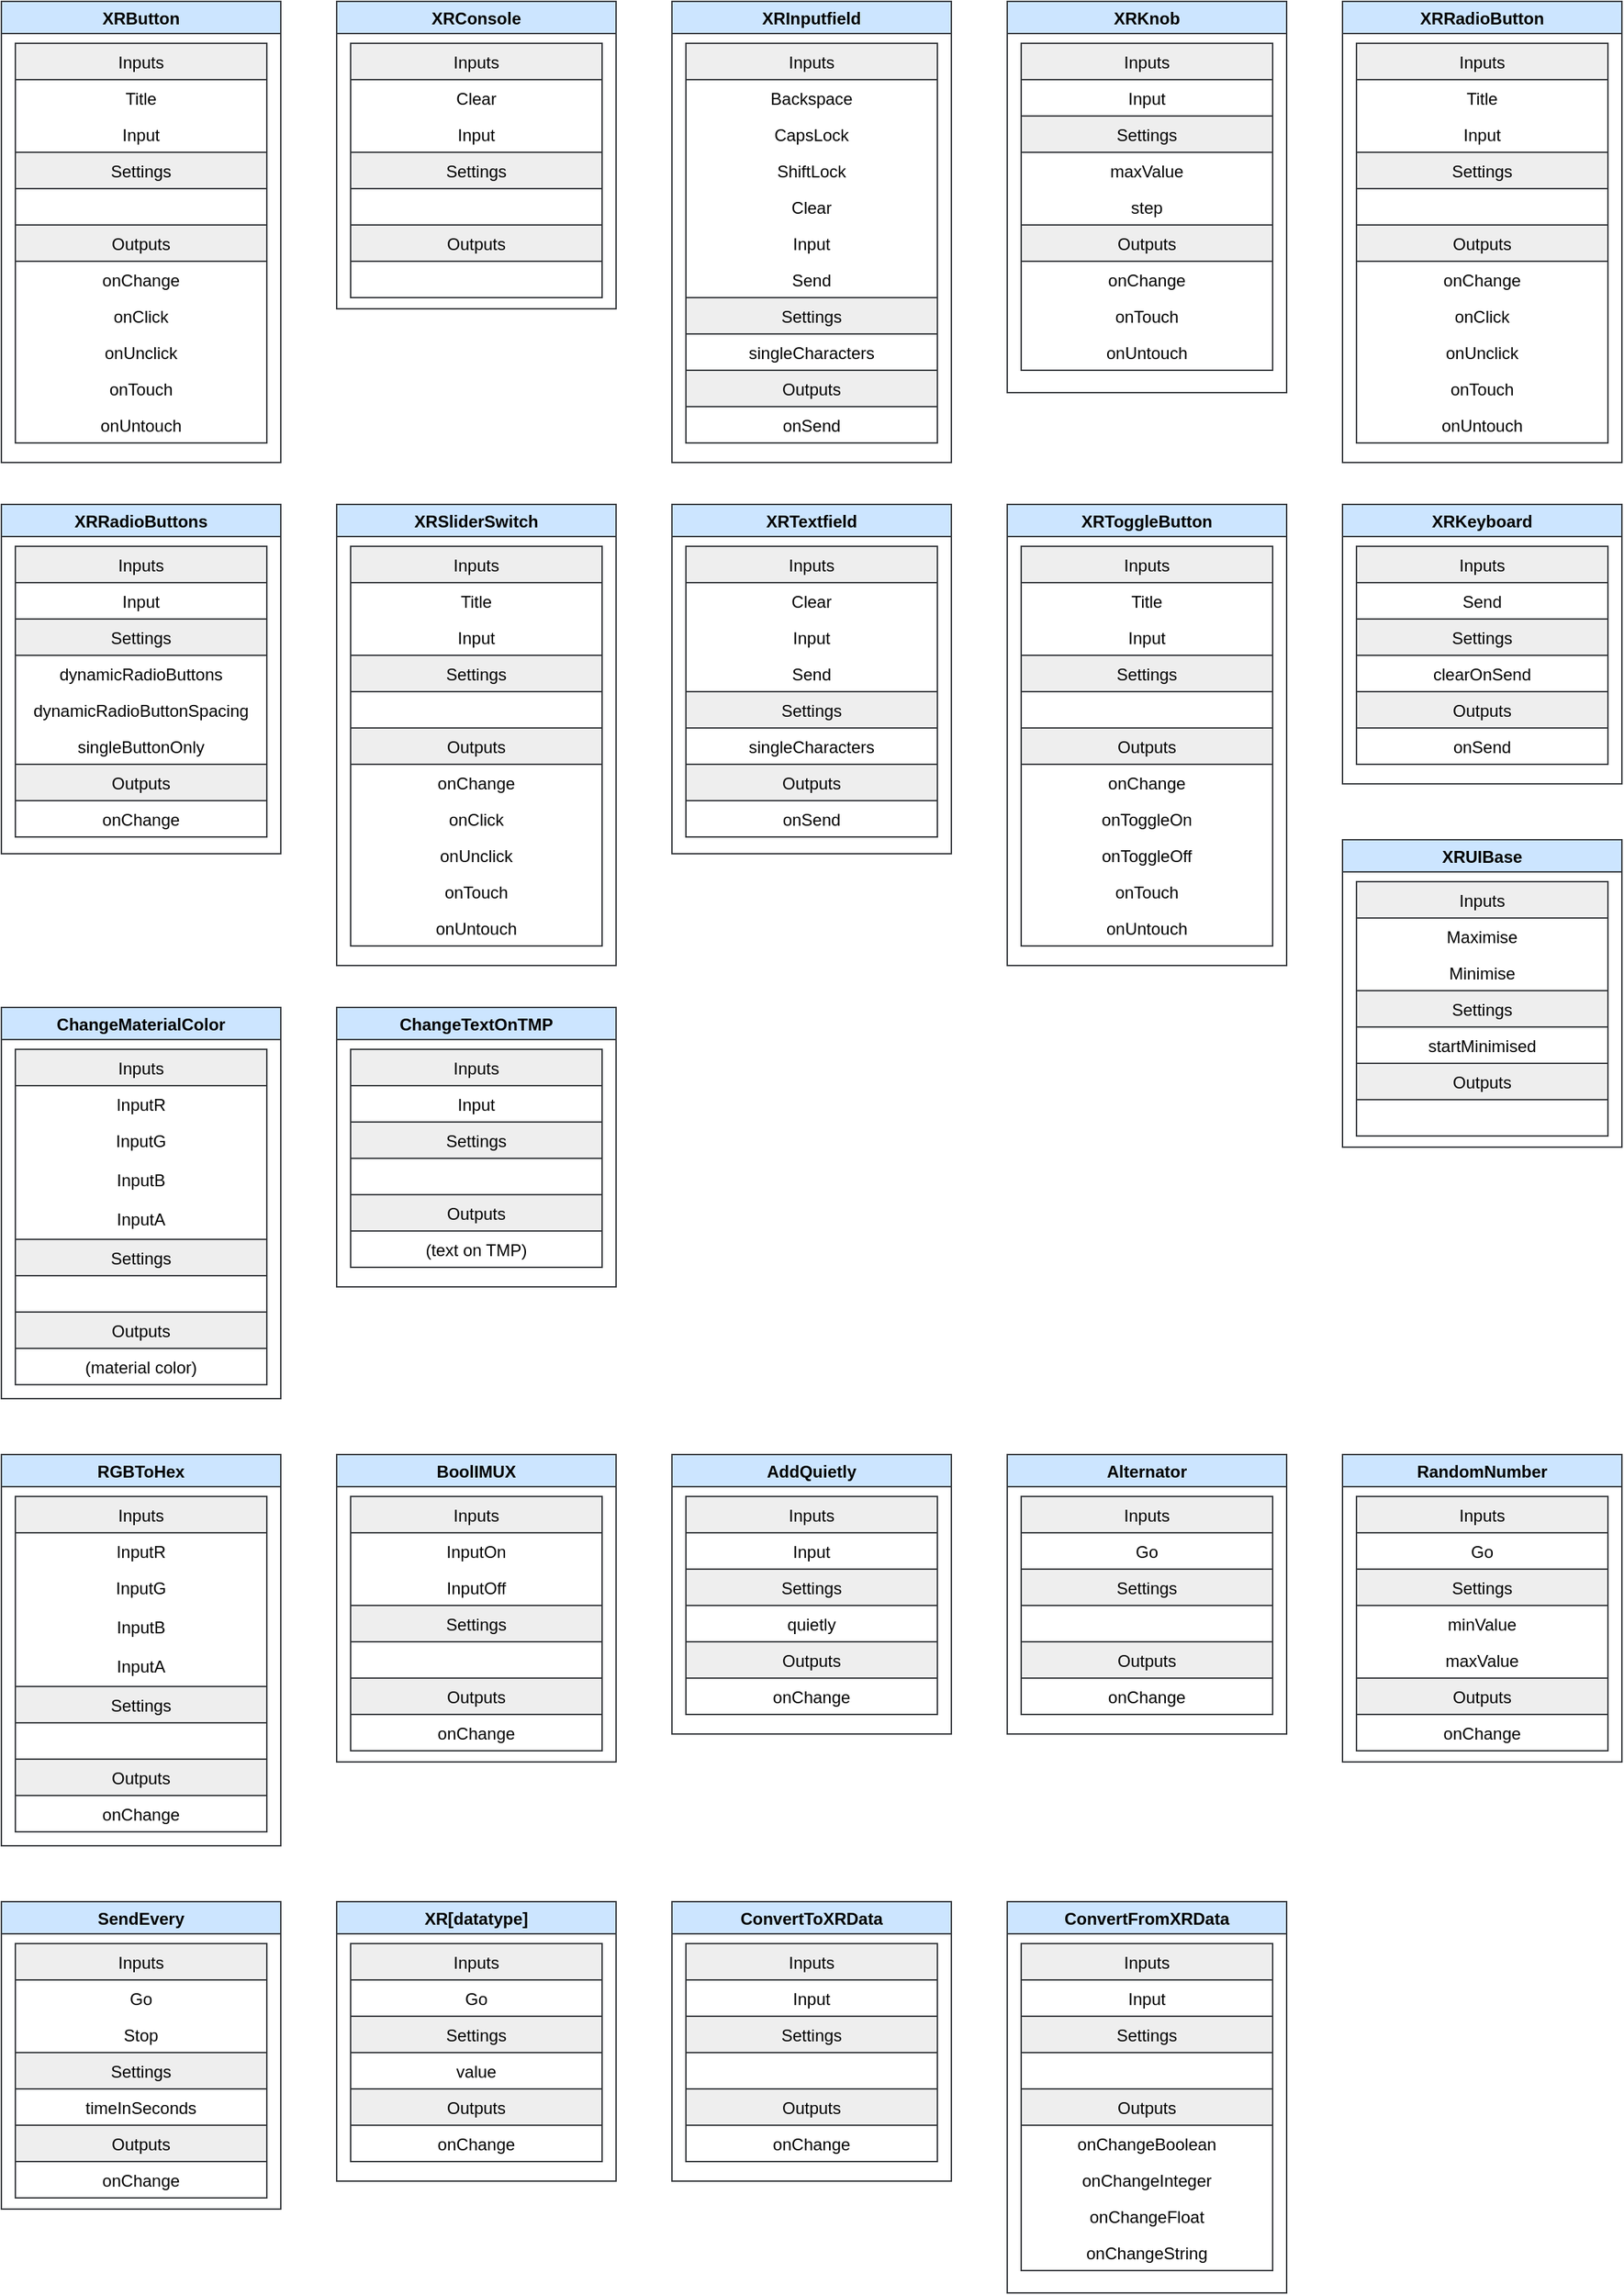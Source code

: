 <mxfile version="15.1.3" type="device"><diagram id="MJ5F3qpfisWYV5JJO_Ln" name="Page-1"><mxGraphModel dx="1072" dy="832" grid="1" gridSize="10" guides="1" tooltips="1" connect="1" arrows="1" fold="1" page="1" pageScale="1" pageWidth="1169" pageHeight="827" math="0" shadow="0"><root><mxCell id="0"/><mxCell id="1" parent="0"/><mxCell id="asUWkZ6DKjx6A6hu4KeQ-1" value="XRButton" style="swimlane;resizeHeight=0;fillColor=#cce5ff;strokeColor=#36393d;" parent="1" vertex="1"><mxGeometry x="40" y="40" width="200" height="330" as="geometry"/></mxCell><mxCell id="asUWkZ6DKjx6A6hu4KeQ-2" value="Inputs" style="swimlane;fontStyle=0;childLayout=stackLayout;horizontal=1;startSize=26;horizontalStack=0;resizeParent=1;resizeParentMax=0;resizeLast=0;collapsible=1;marginBottom=0;fillColor=#eeeeee;strokeColor=#36393d;perimeter=rectanglePerimeter;" parent="asUWkZ6DKjx6A6hu4KeQ-1" vertex="1"><mxGeometry x="10" y="30" width="180" height="286" as="geometry"/></mxCell><mxCell id="asUWkZ6DKjx6A6hu4KeQ-3" value="Title" style="text;strokeColor=none;fillColor=none;align=center;verticalAlign=top;spacingLeft=4;spacingRight=4;overflow=hidden;rotatable=0;points=[[0,0.5],[1,0.5]];portConstraint=eastwest;imageAlign=center;" parent="asUWkZ6DKjx6A6hu4KeQ-2" vertex="1"><mxGeometry y="26" width="180" height="26" as="geometry"/></mxCell><mxCell id="asUWkZ6DKjx6A6hu4KeQ-4" value="Input" style="text;strokeColor=none;fillColor=none;align=center;verticalAlign=top;spacingLeft=4;spacingRight=4;overflow=hidden;rotatable=0;points=[[0,0.5],[1,0.5]];portConstraint=eastwest;imageAlign=center;" parent="asUWkZ6DKjx6A6hu4KeQ-2" vertex="1"><mxGeometry y="52" width="180" height="26" as="geometry"/></mxCell><mxCell id="asUWkZ6DKjx6A6hu4KeQ-10" value="Settings" style="text;align=center;verticalAlign=top;spacingLeft=4;spacingRight=4;overflow=hidden;rotatable=0;points=[[0,0.5],[1,0.5]];portConstraint=eastwest;fillColor=#eeeeee;strokeColor=#36393d;imageAlign=center;" parent="asUWkZ6DKjx6A6hu4KeQ-2" vertex="1"><mxGeometry y="78" width="180" height="26" as="geometry"/></mxCell><mxCell id="asUWkZ6DKjx6A6hu4KeQ-12" value=" " style="text;strokeColor=none;fillColor=none;align=center;verticalAlign=top;spacingLeft=4;spacingRight=4;overflow=hidden;rotatable=0;points=[[0,0.5],[1,0.5]];portConstraint=eastwest;imageAlign=center;" parent="asUWkZ6DKjx6A6hu4KeQ-2" vertex="1"><mxGeometry y="104" width="180" height="26" as="geometry"/></mxCell><mxCell id="asUWkZ6DKjx6A6hu4KeQ-11" value="Outputs" style="text;strokeColor=#36393d;fillColor=#eeeeee;align=center;verticalAlign=top;spacingLeft=4;spacingRight=4;overflow=hidden;rotatable=0;points=[[0,0.5],[1,0.5]];portConstraint=eastwest;imageAlign=center;" parent="asUWkZ6DKjx6A6hu4KeQ-2" vertex="1"><mxGeometry y="130" width="180" height="26" as="geometry"/></mxCell><mxCell id="asUWkZ6DKjx6A6hu4KeQ-5" value="onChange" style="text;strokeColor=none;fillColor=none;align=center;verticalAlign=top;spacingLeft=4;spacingRight=4;overflow=hidden;rotatable=0;points=[[0,0.5],[1,0.5]];portConstraint=eastwest;imageAlign=center;" parent="asUWkZ6DKjx6A6hu4KeQ-2" vertex="1"><mxGeometry y="156" width="180" height="26" as="geometry"/></mxCell><mxCell id="asUWkZ6DKjx6A6hu4KeQ-13" value="onClick" style="text;strokeColor=none;fillColor=none;align=center;verticalAlign=top;spacingLeft=4;spacingRight=4;overflow=hidden;rotatable=0;points=[[0,0.5],[1,0.5]];portConstraint=eastwest;imageAlign=center;" parent="asUWkZ6DKjx6A6hu4KeQ-2" vertex="1"><mxGeometry y="182" width="180" height="26" as="geometry"/></mxCell><mxCell id="asUWkZ6DKjx6A6hu4KeQ-14" value="onUnclick" style="text;strokeColor=none;fillColor=none;align=center;verticalAlign=top;spacingLeft=4;spacingRight=4;overflow=hidden;rotatable=0;points=[[0,0.5],[1,0.5]];portConstraint=eastwest;imageAlign=center;" parent="asUWkZ6DKjx6A6hu4KeQ-2" vertex="1"><mxGeometry y="208" width="180" height="26" as="geometry"/></mxCell><mxCell id="asUWkZ6DKjx6A6hu4KeQ-15" value="onTouch" style="text;strokeColor=none;fillColor=none;align=center;verticalAlign=top;spacingLeft=4;spacingRight=4;overflow=hidden;rotatable=0;points=[[0,0.5],[1,0.5]];portConstraint=eastwest;imageAlign=center;" parent="asUWkZ6DKjx6A6hu4KeQ-2" vertex="1"><mxGeometry y="234" width="180" height="26" as="geometry"/></mxCell><mxCell id="asUWkZ6DKjx6A6hu4KeQ-16" value="onUntouch" style="text;strokeColor=none;fillColor=none;align=center;verticalAlign=top;spacingLeft=4;spacingRight=4;overflow=hidden;rotatable=0;points=[[0,0.5],[1,0.5]];portConstraint=eastwest;imageAlign=center;" parent="asUWkZ6DKjx6A6hu4KeQ-2" vertex="1"><mxGeometry y="260" width="180" height="26" as="geometry"/></mxCell><mxCell id="asUWkZ6DKjx6A6hu4KeQ-17" value="XRConsole" style="swimlane;resizeHeight=0;fillColor=#cce5ff;strokeColor=#36393d;" parent="1" vertex="1"><mxGeometry x="280" y="40" width="200" height="220" as="geometry"/></mxCell><mxCell id="asUWkZ6DKjx6A6hu4KeQ-18" value="Inputs" style="swimlane;fontStyle=0;childLayout=stackLayout;horizontal=1;startSize=26;horizontalStack=0;resizeParent=1;resizeParentMax=0;resizeLast=0;collapsible=1;marginBottom=0;fillColor=#eeeeee;strokeColor=#36393d;perimeter=rectanglePerimeter;" parent="asUWkZ6DKjx6A6hu4KeQ-17" vertex="1"><mxGeometry x="10" y="30" width="180" height="182" as="geometry"/></mxCell><mxCell id="asUWkZ6DKjx6A6hu4KeQ-19" value="Clear" style="text;strokeColor=none;fillColor=none;align=center;verticalAlign=top;spacingLeft=4;spacingRight=4;overflow=hidden;rotatable=0;points=[[0,0.5],[1,0.5]];portConstraint=eastwest;imageAlign=center;" parent="asUWkZ6DKjx6A6hu4KeQ-18" vertex="1"><mxGeometry y="26" width="180" height="26" as="geometry"/></mxCell><mxCell id="asUWkZ6DKjx6A6hu4KeQ-20" value="Input" style="text;strokeColor=none;fillColor=none;align=center;verticalAlign=top;spacingLeft=4;spacingRight=4;overflow=hidden;rotatable=0;points=[[0,0.5],[1,0.5]];portConstraint=eastwest;imageAlign=center;" parent="asUWkZ6DKjx6A6hu4KeQ-18" vertex="1"><mxGeometry y="52" width="180" height="26" as="geometry"/></mxCell><mxCell id="asUWkZ6DKjx6A6hu4KeQ-21" value="Settings" style="text;align=center;verticalAlign=top;spacingLeft=4;spacingRight=4;overflow=hidden;rotatable=0;points=[[0,0.5],[1,0.5]];portConstraint=eastwest;fillColor=#eeeeee;strokeColor=#36393d;imageAlign=center;" parent="asUWkZ6DKjx6A6hu4KeQ-18" vertex="1"><mxGeometry y="78" width="180" height="26" as="geometry"/></mxCell><mxCell id="asUWkZ6DKjx6A6hu4KeQ-22" value=" " style="text;strokeColor=none;fillColor=none;align=center;verticalAlign=top;spacingLeft=4;spacingRight=4;overflow=hidden;rotatable=0;points=[[0,0.5],[1,0.5]];portConstraint=eastwest;imageAlign=center;" parent="asUWkZ6DKjx6A6hu4KeQ-18" vertex="1"><mxGeometry y="104" width="180" height="26" as="geometry"/></mxCell><mxCell id="asUWkZ6DKjx6A6hu4KeQ-23" value="Outputs" style="text;strokeColor=#36393d;fillColor=#eeeeee;align=center;verticalAlign=top;spacingLeft=4;spacingRight=4;overflow=hidden;rotatable=0;points=[[0,0.5],[1,0.5]];portConstraint=eastwest;imageAlign=center;" parent="asUWkZ6DKjx6A6hu4KeQ-18" vertex="1"><mxGeometry y="130" width="180" height="26" as="geometry"/></mxCell><mxCell id="asUWkZ6DKjx6A6hu4KeQ-28" value=" " style="text;strokeColor=none;fillColor=none;align=center;verticalAlign=top;spacingLeft=4;spacingRight=4;overflow=hidden;rotatable=0;points=[[0,0.5],[1,0.5]];portConstraint=eastwest;imageAlign=center;" parent="asUWkZ6DKjx6A6hu4KeQ-18" vertex="1"><mxGeometry y="156" width="180" height="26" as="geometry"/></mxCell><mxCell id="asUWkZ6DKjx6A6hu4KeQ-30" value="XRInputfield" style="swimlane;resizeHeight=0;fillColor=#cce5ff;strokeColor=#36393d;" parent="1" vertex="1"><mxGeometry x="520" y="40" width="200" height="330" as="geometry"/></mxCell><mxCell id="asUWkZ6DKjx6A6hu4KeQ-31" value="Inputs" style="swimlane;fontStyle=0;childLayout=stackLayout;horizontal=1;startSize=26;horizontalStack=0;resizeParent=1;resizeParentMax=0;resizeLast=0;collapsible=1;marginBottom=0;fillColor=#eeeeee;strokeColor=#36393d;perimeter=rectanglePerimeter;" parent="asUWkZ6DKjx6A6hu4KeQ-30" vertex="1"><mxGeometry x="10" y="30" width="180" height="286" as="geometry"/></mxCell><mxCell id="asUWkZ6DKjx6A6hu4KeQ-32" value="Backspace" style="text;strokeColor=none;fillColor=none;align=center;verticalAlign=top;spacingLeft=4;spacingRight=4;overflow=hidden;rotatable=0;points=[[0,0.5],[1,0.5]];portConstraint=eastwest;imageAlign=center;" parent="asUWkZ6DKjx6A6hu4KeQ-31" vertex="1"><mxGeometry y="26" width="180" height="26" as="geometry"/></mxCell><mxCell id="asUWkZ6DKjx6A6hu4KeQ-33" value="CapsLock" style="text;strokeColor=none;fillColor=none;align=center;verticalAlign=top;spacingLeft=4;spacingRight=4;overflow=hidden;rotatable=0;points=[[0,0.5],[1,0.5]];portConstraint=eastwest;imageAlign=center;" parent="asUWkZ6DKjx6A6hu4KeQ-31" vertex="1"><mxGeometry y="52" width="180" height="26" as="geometry"/></mxCell><mxCell id="asUWkZ6DKjx6A6hu4KeQ-42" value="ShiftLock" style="text;strokeColor=none;fillColor=none;align=center;verticalAlign=top;spacingLeft=4;spacingRight=4;overflow=hidden;rotatable=0;points=[[0,0.5],[1,0.5]];portConstraint=eastwest;imageAlign=center;" parent="asUWkZ6DKjx6A6hu4KeQ-31" vertex="1"><mxGeometry y="78" width="180" height="26" as="geometry"/></mxCell><mxCell id="asUWkZ6DKjx6A6hu4KeQ-43" value="Clear" style="text;strokeColor=none;fillColor=none;align=center;verticalAlign=top;spacingLeft=4;spacingRight=4;overflow=hidden;rotatable=0;points=[[0,0.5],[1,0.5]];portConstraint=eastwest;imageAlign=center;" parent="asUWkZ6DKjx6A6hu4KeQ-31" vertex="1"><mxGeometry y="104" width="180" height="26" as="geometry"/></mxCell><mxCell id="asUWkZ6DKjx6A6hu4KeQ-44" value="Input" style="text;strokeColor=none;fillColor=none;align=center;verticalAlign=top;spacingLeft=4;spacingRight=4;overflow=hidden;rotatable=0;points=[[0,0.5],[1,0.5]];portConstraint=eastwest;imageAlign=center;" parent="asUWkZ6DKjx6A6hu4KeQ-31" vertex="1"><mxGeometry y="130" width="180" height="26" as="geometry"/></mxCell><mxCell id="asUWkZ6DKjx6A6hu4KeQ-45" value="Send" style="text;strokeColor=none;fillColor=none;align=center;verticalAlign=top;spacingLeft=4;spacingRight=4;overflow=hidden;rotatable=0;points=[[0,0.5],[1,0.5]];portConstraint=eastwest;imageAlign=center;" parent="asUWkZ6DKjx6A6hu4KeQ-31" vertex="1"><mxGeometry y="156" width="180" height="26" as="geometry"/></mxCell><mxCell id="asUWkZ6DKjx6A6hu4KeQ-34" value="Settings" style="text;align=center;verticalAlign=top;spacingLeft=4;spacingRight=4;overflow=hidden;rotatable=0;points=[[0,0.5],[1,0.5]];portConstraint=eastwest;fillColor=#eeeeee;strokeColor=#36393d;imageAlign=center;" parent="asUWkZ6DKjx6A6hu4KeQ-31" vertex="1"><mxGeometry y="182" width="180" height="26" as="geometry"/></mxCell><mxCell id="asUWkZ6DKjx6A6hu4KeQ-35" value="singleCharacters" style="text;strokeColor=none;fillColor=none;align=center;verticalAlign=top;spacingLeft=4;spacingRight=4;overflow=hidden;rotatable=0;points=[[0,0.5],[1,0.5]];portConstraint=eastwest;imageAlign=center;" parent="asUWkZ6DKjx6A6hu4KeQ-31" vertex="1"><mxGeometry y="208" width="180" height="26" as="geometry"/></mxCell><mxCell id="asUWkZ6DKjx6A6hu4KeQ-36" value="Outputs" style="text;strokeColor=#36393d;fillColor=#eeeeee;align=center;verticalAlign=top;spacingLeft=4;spacingRight=4;overflow=hidden;rotatable=0;points=[[0,0.5],[1,0.5]];portConstraint=eastwest;imageAlign=center;" parent="asUWkZ6DKjx6A6hu4KeQ-31" vertex="1"><mxGeometry y="234" width="180" height="26" as="geometry"/></mxCell><mxCell id="asUWkZ6DKjx6A6hu4KeQ-37" value="onSend" style="text;strokeColor=none;fillColor=none;align=center;verticalAlign=top;spacingLeft=4;spacingRight=4;overflow=hidden;rotatable=0;points=[[0,0.5],[1,0.5]];portConstraint=eastwest;imageAlign=center;" parent="asUWkZ6DKjx6A6hu4KeQ-31" vertex="1"><mxGeometry y="260" width="180" height="26" as="geometry"/></mxCell><mxCell id="asUWkZ6DKjx6A6hu4KeQ-46" value="XRKnob" style="swimlane;resizeHeight=0;fillColor=#cce5ff;strokeColor=#36393d;" parent="1" vertex="1"><mxGeometry x="760" y="40" width="200" height="280" as="geometry"/></mxCell><mxCell id="asUWkZ6DKjx6A6hu4KeQ-47" value="Inputs" style="swimlane;fontStyle=0;childLayout=stackLayout;horizontal=1;startSize=26;horizontalStack=0;resizeParent=1;resizeParentMax=0;resizeLast=0;collapsible=1;marginBottom=0;fillColor=#eeeeee;strokeColor=#36393d;perimeter=rectanglePerimeter;" parent="asUWkZ6DKjx6A6hu4KeQ-46" vertex="1"><mxGeometry x="10" y="30" width="180" height="234" as="geometry"/></mxCell><mxCell id="asUWkZ6DKjx6A6hu4KeQ-49" value="Input" style="text;strokeColor=none;fillColor=none;align=center;verticalAlign=top;spacingLeft=4;spacingRight=4;overflow=hidden;rotatable=0;points=[[0,0.5],[1,0.5]];portConstraint=eastwest;imageAlign=center;" parent="asUWkZ6DKjx6A6hu4KeQ-47" vertex="1"><mxGeometry y="26" width="180" height="26" as="geometry"/></mxCell><mxCell id="asUWkZ6DKjx6A6hu4KeQ-50" value="Settings" style="text;align=center;verticalAlign=top;spacingLeft=4;spacingRight=4;overflow=hidden;rotatable=0;points=[[0,0.5],[1,0.5]];portConstraint=eastwest;fillColor=#eeeeee;strokeColor=#36393d;imageAlign=center;" parent="asUWkZ6DKjx6A6hu4KeQ-47" vertex="1"><mxGeometry y="52" width="180" height="26" as="geometry"/></mxCell><mxCell id="asUWkZ6DKjx6A6hu4KeQ-51" value="maxValue" style="text;strokeColor=none;fillColor=none;align=center;verticalAlign=top;spacingLeft=4;spacingRight=4;overflow=hidden;rotatable=0;points=[[0,0.5],[1,0.5]];portConstraint=eastwest;imageAlign=center;" parent="asUWkZ6DKjx6A6hu4KeQ-47" vertex="1"><mxGeometry y="78" width="180" height="26" as="geometry"/></mxCell><mxCell id="asUWkZ6DKjx6A6hu4KeQ-58" value="step" style="text;strokeColor=none;fillColor=none;align=center;verticalAlign=top;spacingLeft=4;spacingRight=4;overflow=hidden;rotatable=0;points=[[0,0.5],[1,0.5]];portConstraint=eastwest;imageAlign=center;" parent="asUWkZ6DKjx6A6hu4KeQ-47" vertex="1"><mxGeometry y="104" width="180" height="26" as="geometry"/></mxCell><mxCell id="asUWkZ6DKjx6A6hu4KeQ-52" value="Outputs" style="text;strokeColor=#36393d;fillColor=#eeeeee;align=center;verticalAlign=top;spacingLeft=4;spacingRight=4;overflow=hidden;rotatable=0;points=[[0,0.5],[1,0.5]];portConstraint=eastwest;imageAlign=center;" parent="asUWkZ6DKjx6A6hu4KeQ-47" vertex="1"><mxGeometry y="130" width="180" height="26" as="geometry"/></mxCell><mxCell id="asUWkZ6DKjx6A6hu4KeQ-53" value="onChange" style="text;strokeColor=none;fillColor=none;align=center;verticalAlign=top;spacingLeft=4;spacingRight=4;overflow=hidden;rotatable=0;points=[[0,0.5],[1,0.5]];portConstraint=eastwest;imageAlign=center;" parent="asUWkZ6DKjx6A6hu4KeQ-47" vertex="1"><mxGeometry y="156" width="180" height="26" as="geometry"/></mxCell><mxCell id="asUWkZ6DKjx6A6hu4KeQ-56" value="onTouch" style="text;strokeColor=none;fillColor=none;align=center;verticalAlign=top;spacingLeft=4;spacingRight=4;overflow=hidden;rotatable=0;points=[[0,0.5],[1,0.5]];portConstraint=eastwest;imageAlign=center;" parent="asUWkZ6DKjx6A6hu4KeQ-47" vertex="1"><mxGeometry y="182" width="180" height="26" as="geometry"/></mxCell><mxCell id="asUWkZ6DKjx6A6hu4KeQ-57" value="onUntouch" style="text;strokeColor=none;fillColor=none;align=center;verticalAlign=top;spacingLeft=4;spacingRight=4;overflow=hidden;rotatable=0;points=[[0,0.5],[1,0.5]];portConstraint=eastwest;imageAlign=center;" parent="asUWkZ6DKjx6A6hu4KeQ-47" vertex="1"><mxGeometry y="208" width="180" height="26" as="geometry"/></mxCell><mxCell id="asUWkZ6DKjx6A6hu4KeQ-59" value="XRRadioButton" style="swimlane;resizeHeight=0;fillColor=#cce5ff;strokeColor=#36393d;" parent="1" vertex="1"><mxGeometry x="1000" y="40" width="200" height="330" as="geometry"/></mxCell><mxCell id="asUWkZ6DKjx6A6hu4KeQ-60" value="Inputs" style="swimlane;fontStyle=0;childLayout=stackLayout;horizontal=1;startSize=26;horizontalStack=0;resizeParent=1;resizeParentMax=0;resizeLast=0;collapsible=1;marginBottom=0;fillColor=#eeeeee;strokeColor=#36393d;perimeter=rectanglePerimeter;" parent="asUWkZ6DKjx6A6hu4KeQ-59" vertex="1"><mxGeometry x="10" y="30" width="180" height="286" as="geometry"/></mxCell><mxCell id="asUWkZ6DKjx6A6hu4KeQ-61" value="Title" style="text;strokeColor=none;fillColor=none;align=center;verticalAlign=top;spacingLeft=4;spacingRight=4;overflow=hidden;rotatable=0;points=[[0,0.5],[1,0.5]];portConstraint=eastwest;imageAlign=center;" parent="asUWkZ6DKjx6A6hu4KeQ-60" vertex="1"><mxGeometry y="26" width="180" height="26" as="geometry"/></mxCell><mxCell id="asUWkZ6DKjx6A6hu4KeQ-69" value="Input" style="text;strokeColor=none;fillColor=none;align=center;verticalAlign=top;spacingLeft=4;spacingRight=4;overflow=hidden;rotatable=0;points=[[0,0.5],[1,0.5]];portConstraint=eastwest;imageAlign=center;" parent="asUWkZ6DKjx6A6hu4KeQ-60" vertex="1"><mxGeometry y="52" width="180" height="26" as="geometry"/></mxCell><mxCell id="asUWkZ6DKjx6A6hu4KeQ-62" value="Settings" style="text;align=center;verticalAlign=top;spacingLeft=4;spacingRight=4;overflow=hidden;rotatable=0;points=[[0,0.5],[1,0.5]];portConstraint=eastwest;fillColor=#eeeeee;strokeColor=#36393d;imageAlign=center;" parent="asUWkZ6DKjx6A6hu4KeQ-60" vertex="1"><mxGeometry y="78" width="180" height="26" as="geometry"/></mxCell><mxCell id="asUWkZ6DKjx6A6hu4KeQ-63" value=" " style="text;strokeColor=none;fillColor=none;align=center;verticalAlign=top;spacingLeft=4;spacingRight=4;overflow=hidden;rotatable=0;points=[[0,0.5],[1,0.5]];portConstraint=eastwest;imageAlign=center;" parent="asUWkZ6DKjx6A6hu4KeQ-60" vertex="1"><mxGeometry y="104" width="180" height="26" as="geometry"/></mxCell><mxCell id="asUWkZ6DKjx6A6hu4KeQ-65" value="Outputs" style="text;strokeColor=#36393d;fillColor=#eeeeee;align=center;verticalAlign=top;spacingLeft=4;spacingRight=4;overflow=hidden;rotatable=0;points=[[0,0.5],[1,0.5]];portConstraint=eastwest;imageAlign=center;" parent="asUWkZ6DKjx6A6hu4KeQ-60" vertex="1"><mxGeometry y="130" width="180" height="26" as="geometry"/></mxCell><mxCell id="asUWkZ6DKjx6A6hu4KeQ-66" value="onChange" style="text;strokeColor=none;fillColor=none;align=center;verticalAlign=top;spacingLeft=4;spacingRight=4;overflow=hidden;rotatable=0;points=[[0,0.5],[1,0.5]];portConstraint=eastwest;imageAlign=center;" parent="asUWkZ6DKjx6A6hu4KeQ-60" vertex="1"><mxGeometry y="156" width="180" height="26" as="geometry"/></mxCell><mxCell id="asUWkZ6DKjx6A6hu4KeQ-70" value="onClick" style="text;strokeColor=none;fillColor=none;align=center;verticalAlign=top;spacingLeft=4;spacingRight=4;overflow=hidden;rotatable=0;points=[[0,0.5],[1,0.5]];portConstraint=eastwest;imageAlign=center;" parent="asUWkZ6DKjx6A6hu4KeQ-60" vertex="1"><mxGeometry y="182" width="180" height="26" as="geometry"/></mxCell><mxCell id="asUWkZ6DKjx6A6hu4KeQ-71" value="onUnclick" style="text;strokeColor=none;fillColor=none;align=center;verticalAlign=top;spacingLeft=4;spacingRight=4;overflow=hidden;rotatable=0;points=[[0,0.5],[1,0.5]];portConstraint=eastwest;imageAlign=center;" parent="asUWkZ6DKjx6A6hu4KeQ-60" vertex="1"><mxGeometry y="208" width="180" height="26" as="geometry"/></mxCell><mxCell id="asUWkZ6DKjx6A6hu4KeQ-67" value="onTouch" style="text;strokeColor=none;fillColor=none;align=center;verticalAlign=top;spacingLeft=4;spacingRight=4;overflow=hidden;rotatable=0;points=[[0,0.5],[1,0.5]];portConstraint=eastwest;imageAlign=center;" parent="asUWkZ6DKjx6A6hu4KeQ-60" vertex="1"><mxGeometry y="234" width="180" height="26" as="geometry"/></mxCell><mxCell id="asUWkZ6DKjx6A6hu4KeQ-68" value="onUntouch" style="text;strokeColor=none;fillColor=none;align=center;verticalAlign=top;spacingLeft=4;spacingRight=4;overflow=hidden;rotatable=0;points=[[0,0.5],[1,0.5]];portConstraint=eastwest;imageAlign=center;" parent="asUWkZ6DKjx6A6hu4KeQ-60" vertex="1"><mxGeometry y="260" width="180" height="26" as="geometry"/></mxCell><mxCell id="asUWkZ6DKjx6A6hu4KeQ-72" value="XRRadioButtons" style="swimlane;resizeHeight=0;fillColor=#cce5ff;strokeColor=#36393d;" parent="1" vertex="1"><mxGeometry x="40" y="400" width="200" height="250" as="geometry"/></mxCell><mxCell id="asUWkZ6DKjx6A6hu4KeQ-73" value="Inputs" style="swimlane;fontStyle=0;childLayout=stackLayout;horizontal=1;startSize=26;horizontalStack=0;resizeParent=1;resizeParentMax=0;resizeLast=0;collapsible=1;marginBottom=0;fillColor=#eeeeee;strokeColor=#36393d;perimeter=rectanglePerimeter;" parent="asUWkZ6DKjx6A6hu4KeQ-72" vertex="1"><mxGeometry x="10" y="30" width="180" height="208" as="geometry"/></mxCell><mxCell id="asUWkZ6DKjx6A6hu4KeQ-75" value="Input" style="text;strokeColor=none;fillColor=none;align=center;verticalAlign=top;spacingLeft=4;spacingRight=4;overflow=hidden;rotatable=0;points=[[0,0.5],[1,0.5]];portConstraint=eastwest;imageAlign=center;" parent="asUWkZ6DKjx6A6hu4KeQ-73" vertex="1"><mxGeometry y="26" width="180" height="26" as="geometry"/></mxCell><mxCell id="asUWkZ6DKjx6A6hu4KeQ-76" value="Settings" style="text;align=center;verticalAlign=top;spacingLeft=4;spacingRight=4;overflow=hidden;rotatable=0;points=[[0,0.5],[1,0.5]];portConstraint=eastwest;fillColor=#eeeeee;strokeColor=#36393d;imageAlign=center;" parent="asUWkZ6DKjx6A6hu4KeQ-73" vertex="1"><mxGeometry y="52" width="180" height="26" as="geometry"/></mxCell><mxCell id="asUWkZ6DKjx6A6hu4KeQ-77" value="dynamicRadioButtons" style="text;strokeColor=none;fillColor=none;align=center;verticalAlign=top;spacingLeft=4;spacingRight=4;overflow=hidden;rotatable=0;points=[[0,0.5],[1,0.5]];portConstraint=eastwest;imageAlign=center;" parent="asUWkZ6DKjx6A6hu4KeQ-73" vertex="1"><mxGeometry y="78" width="180" height="26" as="geometry"/></mxCell><mxCell id="asUWkZ6DKjx6A6hu4KeQ-84" value="dynamicRadioButtonSpacing" style="text;strokeColor=none;fillColor=none;align=center;verticalAlign=top;spacingLeft=4;spacingRight=4;overflow=hidden;rotatable=0;points=[[0,0.5],[1,0.5]];portConstraint=eastwest;imageAlign=center;" parent="asUWkZ6DKjx6A6hu4KeQ-73" vertex="1"><mxGeometry y="104" width="180" height="26" as="geometry"/></mxCell><mxCell id="asUWkZ6DKjx6A6hu4KeQ-85" value="singleButtonOnly" style="text;strokeColor=none;fillColor=none;align=center;verticalAlign=top;spacingLeft=4;spacingRight=4;overflow=hidden;rotatable=0;points=[[0,0.5],[1,0.5]];portConstraint=eastwest;imageAlign=center;" parent="asUWkZ6DKjx6A6hu4KeQ-73" vertex="1"><mxGeometry y="130" width="180" height="26" as="geometry"/></mxCell><mxCell id="asUWkZ6DKjx6A6hu4KeQ-78" value="Outputs" style="text;strokeColor=#36393d;fillColor=#eeeeee;align=center;verticalAlign=top;spacingLeft=4;spacingRight=4;overflow=hidden;rotatable=0;points=[[0,0.5],[1,0.5]];portConstraint=eastwest;imageAlign=center;" parent="asUWkZ6DKjx6A6hu4KeQ-73" vertex="1"><mxGeometry y="156" width="180" height="26" as="geometry"/></mxCell><mxCell id="asUWkZ6DKjx6A6hu4KeQ-79" value="onChange" style="text;strokeColor=none;fillColor=none;align=center;verticalAlign=top;spacingLeft=4;spacingRight=4;overflow=hidden;rotatable=0;points=[[0,0.5],[1,0.5]];portConstraint=eastwest;imageAlign=center;" parent="asUWkZ6DKjx6A6hu4KeQ-73" vertex="1"><mxGeometry y="182" width="180" height="26" as="geometry"/></mxCell><mxCell id="asUWkZ6DKjx6A6hu4KeQ-86" value="XRSliderSwitch" style="swimlane;resizeHeight=0;fillColor=#cce5ff;strokeColor=#36393d;" parent="1" vertex="1"><mxGeometry x="280" y="400" width="200" height="330" as="geometry"/></mxCell><mxCell id="asUWkZ6DKjx6A6hu4KeQ-87" value="Inputs" style="swimlane;fontStyle=0;childLayout=stackLayout;horizontal=1;startSize=26;horizontalStack=0;resizeParent=1;resizeParentMax=0;resizeLast=0;collapsible=1;marginBottom=0;fillColor=#eeeeee;strokeColor=#36393d;perimeter=rectanglePerimeter;" parent="asUWkZ6DKjx6A6hu4KeQ-86" vertex="1"><mxGeometry x="10" y="30" width="180" height="286" as="geometry"/></mxCell><mxCell id="asUWkZ6DKjx6A6hu4KeQ-88" value="Title" style="text;strokeColor=none;fillColor=none;align=center;verticalAlign=top;spacingLeft=4;spacingRight=4;overflow=hidden;rotatable=0;points=[[0,0.5],[1,0.5]];portConstraint=eastwest;imageAlign=center;" parent="asUWkZ6DKjx6A6hu4KeQ-87" vertex="1"><mxGeometry y="26" width="180" height="26" as="geometry"/></mxCell><mxCell id="asUWkZ6DKjx6A6hu4KeQ-89" value="Input" style="text;strokeColor=none;fillColor=none;align=center;verticalAlign=top;spacingLeft=4;spacingRight=4;overflow=hidden;rotatable=0;points=[[0,0.5],[1,0.5]];portConstraint=eastwest;imageAlign=center;" parent="asUWkZ6DKjx6A6hu4KeQ-87" vertex="1"><mxGeometry y="52" width="180" height="26" as="geometry"/></mxCell><mxCell id="asUWkZ6DKjx6A6hu4KeQ-90" value="Settings" style="text;align=center;verticalAlign=top;spacingLeft=4;spacingRight=4;overflow=hidden;rotatable=0;points=[[0,0.5],[1,0.5]];portConstraint=eastwest;fillColor=#eeeeee;strokeColor=#36393d;imageAlign=center;" parent="asUWkZ6DKjx6A6hu4KeQ-87" vertex="1"><mxGeometry y="78" width="180" height="26" as="geometry"/></mxCell><mxCell id="asUWkZ6DKjx6A6hu4KeQ-91" value=" " style="text;strokeColor=none;fillColor=none;align=center;verticalAlign=top;spacingLeft=4;spacingRight=4;overflow=hidden;rotatable=0;points=[[0,0.5],[1,0.5]];portConstraint=eastwest;imageAlign=center;" parent="asUWkZ6DKjx6A6hu4KeQ-87" vertex="1"><mxGeometry y="104" width="180" height="26" as="geometry"/></mxCell><mxCell id="asUWkZ6DKjx6A6hu4KeQ-92" value="Outputs" style="text;strokeColor=#36393d;fillColor=#eeeeee;align=center;verticalAlign=top;spacingLeft=4;spacingRight=4;overflow=hidden;rotatable=0;points=[[0,0.5],[1,0.5]];portConstraint=eastwest;imageAlign=center;" parent="asUWkZ6DKjx6A6hu4KeQ-87" vertex="1"><mxGeometry y="130" width="180" height="26" as="geometry"/></mxCell><mxCell id="asUWkZ6DKjx6A6hu4KeQ-93" value="onChange" style="text;strokeColor=none;fillColor=none;align=center;verticalAlign=top;spacingLeft=4;spacingRight=4;overflow=hidden;rotatable=0;points=[[0,0.5],[1,0.5]];portConstraint=eastwest;imageAlign=center;" parent="asUWkZ6DKjx6A6hu4KeQ-87" vertex="1"><mxGeometry y="156" width="180" height="26" as="geometry"/></mxCell><mxCell id="asUWkZ6DKjx6A6hu4KeQ-94" value="onClick" style="text;strokeColor=none;fillColor=none;align=center;verticalAlign=top;spacingLeft=4;spacingRight=4;overflow=hidden;rotatable=0;points=[[0,0.5],[1,0.5]];portConstraint=eastwest;imageAlign=center;" parent="asUWkZ6DKjx6A6hu4KeQ-87" vertex="1"><mxGeometry y="182" width="180" height="26" as="geometry"/></mxCell><mxCell id="asUWkZ6DKjx6A6hu4KeQ-95" value="onUnclick" style="text;strokeColor=none;fillColor=none;align=center;verticalAlign=top;spacingLeft=4;spacingRight=4;overflow=hidden;rotatable=0;points=[[0,0.5],[1,0.5]];portConstraint=eastwest;imageAlign=center;" parent="asUWkZ6DKjx6A6hu4KeQ-87" vertex="1"><mxGeometry y="208" width="180" height="26" as="geometry"/></mxCell><mxCell id="asUWkZ6DKjx6A6hu4KeQ-96" value="onTouch" style="text;strokeColor=none;fillColor=none;align=center;verticalAlign=top;spacingLeft=4;spacingRight=4;overflow=hidden;rotatable=0;points=[[0,0.5],[1,0.5]];portConstraint=eastwest;imageAlign=center;" parent="asUWkZ6DKjx6A6hu4KeQ-87" vertex="1"><mxGeometry y="234" width="180" height="26" as="geometry"/></mxCell><mxCell id="asUWkZ6DKjx6A6hu4KeQ-97" value="onUntouch" style="text;strokeColor=none;fillColor=none;align=center;verticalAlign=top;spacingLeft=4;spacingRight=4;overflow=hidden;rotatable=0;points=[[0,0.5],[1,0.5]];portConstraint=eastwest;imageAlign=center;" parent="asUWkZ6DKjx6A6hu4KeQ-87" vertex="1"><mxGeometry y="260" width="180" height="26" as="geometry"/></mxCell><mxCell id="asUWkZ6DKjx6A6hu4KeQ-98" value="XRTextfield" style="swimlane;resizeHeight=0;fillColor=#cce5ff;strokeColor=#36393d;" parent="1" vertex="1"><mxGeometry x="520" y="400" width="200" height="250" as="geometry"/></mxCell><mxCell id="asUWkZ6DKjx6A6hu4KeQ-99" value="Inputs" style="swimlane;fontStyle=0;childLayout=stackLayout;horizontal=1;startSize=26;horizontalStack=0;resizeParent=1;resizeParentMax=0;resizeLast=0;collapsible=1;marginBottom=0;fillColor=#eeeeee;strokeColor=#36393d;perimeter=rectanglePerimeter;" parent="asUWkZ6DKjx6A6hu4KeQ-98" vertex="1"><mxGeometry x="10" y="30" width="180" height="208" as="geometry"/></mxCell><mxCell id="asUWkZ6DKjx6A6hu4KeQ-103" value="Clear" style="text;strokeColor=none;fillColor=none;align=center;verticalAlign=top;spacingLeft=4;spacingRight=4;overflow=hidden;rotatable=0;points=[[0,0.5],[1,0.5]];portConstraint=eastwest;imageAlign=center;" parent="asUWkZ6DKjx6A6hu4KeQ-99" vertex="1"><mxGeometry y="26" width="180" height="26" as="geometry"/></mxCell><mxCell id="asUWkZ6DKjx6A6hu4KeQ-104" value="Input" style="text;strokeColor=none;fillColor=none;align=center;verticalAlign=top;spacingLeft=4;spacingRight=4;overflow=hidden;rotatable=0;points=[[0,0.5],[1,0.5]];portConstraint=eastwest;imageAlign=center;" parent="asUWkZ6DKjx6A6hu4KeQ-99" vertex="1"><mxGeometry y="52" width="180" height="26" as="geometry"/></mxCell><mxCell id="asUWkZ6DKjx6A6hu4KeQ-105" value="Send" style="text;strokeColor=none;fillColor=none;align=center;verticalAlign=top;spacingLeft=4;spacingRight=4;overflow=hidden;rotatable=0;points=[[0,0.5],[1,0.5]];portConstraint=eastwest;imageAlign=center;" parent="asUWkZ6DKjx6A6hu4KeQ-99" vertex="1"><mxGeometry y="78" width="180" height="26" as="geometry"/></mxCell><mxCell id="asUWkZ6DKjx6A6hu4KeQ-106" value="Settings" style="text;align=center;verticalAlign=top;spacingLeft=4;spacingRight=4;overflow=hidden;rotatable=0;points=[[0,0.5],[1,0.5]];portConstraint=eastwest;fillColor=#eeeeee;strokeColor=#36393d;imageAlign=center;" parent="asUWkZ6DKjx6A6hu4KeQ-99" vertex="1"><mxGeometry y="104" width="180" height="26" as="geometry"/></mxCell><mxCell id="asUWkZ6DKjx6A6hu4KeQ-107" value="singleCharacters" style="text;strokeColor=none;fillColor=none;align=center;verticalAlign=top;spacingLeft=4;spacingRight=4;overflow=hidden;rotatable=0;points=[[0,0.5],[1,0.5]];portConstraint=eastwest;imageAlign=center;" parent="asUWkZ6DKjx6A6hu4KeQ-99" vertex="1"><mxGeometry y="130" width="180" height="26" as="geometry"/></mxCell><mxCell id="asUWkZ6DKjx6A6hu4KeQ-108" value="Outputs" style="text;strokeColor=#36393d;fillColor=#eeeeee;align=center;verticalAlign=top;spacingLeft=4;spacingRight=4;overflow=hidden;rotatable=0;points=[[0,0.5],[1,0.5]];portConstraint=eastwest;imageAlign=center;" parent="asUWkZ6DKjx6A6hu4KeQ-99" vertex="1"><mxGeometry y="156" width="180" height="26" as="geometry"/></mxCell><mxCell id="asUWkZ6DKjx6A6hu4KeQ-109" value="onSend" style="text;strokeColor=none;fillColor=none;align=center;verticalAlign=top;spacingLeft=4;spacingRight=4;overflow=hidden;rotatable=0;points=[[0,0.5],[1,0.5]];portConstraint=eastwest;imageAlign=center;" parent="asUWkZ6DKjx6A6hu4KeQ-99" vertex="1"><mxGeometry y="182" width="180" height="26" as="geometry"/></mxCell><mxCell id="asUWkZ6DKjx6A6hu4KeQ-110" value="XRToggleButton" style="swimlane;resizeHeight=0;fillColor=#cce5ff;strokeColor=#36393d;startSize=23;" parent="1" vertex="1"><mxGeometry x="760" y="400" width="200" height="330" as="geometry"/></mxCell><mxCell id="asUWkZ6DKjx6A6hu4KeQ-111" value="Inputs" style="swimlane;fontStyle=0;childLayout=stackLayout;horizontal=1;startSize=26;horizontalStack=0;resizeParent=1;resizeParentMax=0;resizeLast=0;collapsible=1;marginBottom=0;fillColor=#eeeeee;strokeColor=#36393d;perimeter=rectanglePerimeter;" parent="asUWkZ6DKjx6A6hu4KeQ-110" vertex="1"><mxGeometry x="10" y="30" width="180" height="286" as="geometry"/></mxCell><mxCell id="asUWkZ6DKjx6A6hu4KeQ-112" value="Title" style="text;strokeColor=none;fillColor=none;align=center;verticalAlign=top;spacingLeft=4;spacingRight=4;overflow=hidden;rotatable=0;points=[[0,0.5],[1,0.5]];portConstraint=eastwest;imageAlign=center;" parent="asUWkZ6DKjx6A6hu4KeQ-111" vertex="1"><mxGeometry y="26" width="180" height="26" as="geometry"/></mxCell><mxCell id="asUWkZ6DKjx6A6hu4KeQ-113" value="Input" style="text;strokeColor=none;fillColor=none;align=center;verticalAlign=top;spacingLeft=4;spacingRight=4;overflow=hidden;rotatable=0;points=[[0,0.5],[1,0.5]];portConstraint=eastwest;imageAlign=center;" parent="asUWkZ6DKjx6A6hu4KeQ-111" vertex="1"><mxGeometry y="52" width="180" height="26" as="geometry"/></mxCell><mxCell id="asUWkZ6DKjx6A6hu4KeQ-114" value="Settings" style="text;align=center;verticalAlign=top;spacingLeft=4;spacingRight=4;overflow=hidden;rotatable=0;points=[[0,0.5],[1,0.5]];portConstraint=eastwest;fillColor=#eeeeee;strokeColor=#36393d;imageAlign=center;" parent="asUWkZ6DKjx6A6hu4KeQ-111" vertex="1"><mxGeometry y="78" width="180" height="26" as="geometry"/></mxCell><mxCell id="asUWkZ6DKjx6A6hu4KeQ-115" value=" " style="text;strokeColor=none;fillColor=none;align=center;verticalAlign=top;spacingLeft=4;spacingRight=4;overflow=hidden;rotatable=0;points=[[0,0.5],[1,0.5]];portConstraint=eastwest;imageAlign=center;" parent="asUWkZ6DKjx6A6hu4KeQ-111" vertex="1"><mxGeometry y="104" width="180" height="26" as="geometry"/></mxCell><mxCell id="asUWkZ6DKjx6A6hu4KeQ-116" value="Outputs" style="text;strokeColor=#36393d;fillColor=#eeeeee;align=center;verticalAlign=top;spacingLeft=4;spacingRight=4;overflow=hidden;rotatable=0;points=[[0,0.5],[1,0.5]];portConstraint=eastwest;imageAlign=center;" parent="asUWkZ6DKjx6A6hu4KeQ-111" vertex="1"><mxGeometry y="130" width="180" height="26" as="geometry"/></mxCell><mxCell id="asUWkZ6DKjx6A6hu4KeQ-117" value="onChange" style="text;strokeColor=none;fillColor=none;align=center;verticalAlign=top;spacingLeft=4;spacingRight=4;overflow=hidden;rotatable=0;points=[[0,0.5],[1,0.5]];portConstraint=eastwest;imageAlign=center;" parent="asUWkZ6DKjx6A6hu4KeQ-111" vertex="1"><mxGeometry y="156" width="180" height="26" as="geometry"/></mxCell><mxCell id="asUWkZ6DKjx6A6hu4KeQ-118" value="onToggleOn" style="text;strokeColor=none;fillColor=none;align=center;verticalAlign=top;spacingLeft=4;spacingRight=4;overflow=hidden;rotatable=0;points=[[0,0.5],[1,0.5]];portConstraint=eastwest;imageAlign=center;" parent="asUWkZ6DKjx6A6hu4KeQ-111" vertex="1"><mxGeometry y="182" width="180" height="26" as="geometry"/></mxCell><mxCell id="asUWkZ6DKjx6A6hu4KeQ-119" value="onToggleOff" style="text;strokeColor=none;fillColor=none;align=center;verticalAlign=top;spacingLeft=4;spacingRight=4;overflow=hidden;rotatable=0;points=[[0,0.5],[1,0.5]];portConstraint=eastwest;imageAlign=center;" parent="asUWkZ6DKjx6A6hu4KeQ-111" vertex="1"><mxGeometry y="208" width="180" height="26" as="geometry"/></mxCell><mxCell id="asUWkZ6DKjx6A6hu4KeQ-120" value="onTouch" style="text;strokeColor=none;fillColor=none;align=center;verticalAlign=top;spacingLeft=4;spacingRight=4;overflow=hidden;rotatable=0;points=[[0,0.5],[1,0.5]];portConstraint=eastwest;imageAlign=center;" parent="asUWkZ6DKjx6A6hu4KeQ-111" vertex="1"><mxGeometry y="234" width="180" height="26" as="geometry"/></mxCell><mxCell id="asUWkZ6DKjx6A6hu4KeQ-121" value="onUntouch" style="text;strokeColor=none;fillColor=none;align=center;verticalAlign=top;spacingLeft=4;spacingRight=4;overflow=hidden;rotatable=0;points=[[0,0.5],[1,0.5]];portConstraint=eastwest;imageAlign=center;" parent="asUWkZ6DKjx6A6hu4KeQ-111" vertex="1"><mxGeometry y="260" width="180" height="26" as="geometry"/></mxCell><mxCell id="asUWkZ6DKjx6A6hu4KeQ-122" value="ChangeMaterialColor" style="swimlane;resizeHeight=0;fillColor=#cce5ff;strokeColor=#36393d;" parent="1" vertex="1"><mxGeometry x="40" y="760" width="200" height="280" as="geometry"/></mxCell><mxCell id="asUWkZ6DKjx6A6hu4KeQ-123" value="Inputs" style="swimlane;fontStyle=0;childLayout=stackLayout;horizontal=1;startSize=26;horizontalStack=0;resizeParent=1;resizeParentMax=0;resizeLast=0;collapsible=1;marginBottom=0;fillColor=#eeeeee;strokeColor=#36393d;perimeter=rectanglePerimeter;" parent="asUWkZ6DKjx6A6hu4KeQ-122" vertex="1"><mxGeometry x="10" y="30" width="180" height="240" as="geometry"/></mxCell><mxCell id="asUWkZ6DKjx6A6hu4KeQ-124" value="InputR" style="text;strokeColor=none;fillColor=none;align=center;verticalAlign=top;spacingLeft=4;spacingRight=4;overflow=hidden;rotatable=0;points=[[0,0.5],[1,0.5]];portConstraint=eastwest;imageAlign=center;" parent="asUWkZ6DKjx6A6hu4KeQ-123" vertex="1"><mxGeometry y="26" width="180" height="26" as="geometry"/></mxCell><mxCell id="asUWkZ6DKjx6A6hu4KeQ-130" value="InputG" style="text;strokeColor=none;fillColor=none;align=center;verticalAlign=top;spacingLeft=4;spacingRight=4;overflow=hidden;rotatable=0;points=[[0,0.5],[1,0.5]];portConstraint=eastwest;imageAlign=center;" parent="asUWkZ6DKjx6A6hu4KeQ-123" vertex="1"><mxGeometry y="52" width="180" height="28" as="geometry"/></mxCell><mxCell id="asUWkZ6DKjx6A6hu4KeQ-131" value="InputB" style="text;strokeColor=none;fillColor=none;align=center;verticalAlign=top;spacingLeft=4;spacingRight=4;overflow=hidden;rotatable=0;points=[[0,0.5],[1,0.5]];portConstraint=eastwest;imageAlign=center;" parent="asUWkZ6DKjx6A6hu4KeQ-123" vertex="1"><mxGeometry y="80" width="180" height="28" as="geometry"/></mxCell><mxCell id="asUWkZ6DKjx6A6hu4KeQ-125" value="InputA" style="text;strokeColor=none;fillColor=none;align=center;verticalAlign=top;spacingLeft=4;spacingRight=4;overflow=hidden;rotatable=0;points=[[0,0.5],[1,0.5]];portConstraint=eastwest;imageAlign=center;" parent="asUWkZ6DKjx6A6hu4KeQ-123" vertex="1"><mxGeometry y="108" width="180" height="28" as="geometry"/></mxCell><mxCell id="asUWkZ6DKjx6A6hu4KeQ-126" value="Settings" style="text;align=center;verticalAlign=top;spacingLeft=4;spacingRight=4;overflow=hidden;rotatable=0;points=[[0,0.5],[1,0.5]];portConstraint=eastwest;fillColor=#eeeeee;strokeColor=#36393d;imageAlign=center;" parent="asUWkZ6DKjx6A6hu4KeQ-123" vertex="1"><mxGeometry y="136" width="180" height="26" as="geometry"/></mxCell><mxCell id="asUWkZ6DKjx6A6hu4KeQ-127" value=" " style="text;strokeColor=none;fillColor=none;align=center;verticalAlign=top;spacingLeft=4;spacingRight=4;overflow=hidden;rotatable=0;points=[[0,0.5],[1,0.5]];portConstraint=eastwest;imageAlign=center;" parent="asUWkZ6DKjx6A6hu4KeQ-123" vertex="1"><mxGeometry y="162" width="180" height="26" as="geometry"/></mxCell><mxCell id="asUWkZ6DKjx6A6hu4KeQ-128" value="Outputs" style="text;strokeColor=#36393d;fillColor=#eeeeee;align=center;verticalAlign=top;spacingLeft=4;spacingRight=4;overflow=hidden;rotatable=0;points=[[0,0.5],[1,0.5]];portConstraint=eastwest;imageAlign=center;" parent="asUWkZ6DKjx6A6hu4KeQ-123" vertex="1"><mxGeometry y="188" width="180" height="26" as="geometry"/></mxCell><mxCell id="asUWkZ6DKjx6A6hu4KeQ-129" value="(material color)" style="text;strokeColor=none;fillColor=none;align=center;verticalAlign=top;spacingLeft=4;spacingRight=4;overflow=hidden;rotatable=0;points=[[0,0.5],[1,0.5]];portConstraint=eastwest;imageAlign=center;" parent="asUWkZ6DKjx6A6hu4KeQ-123" vertex="1"><mxGeometry y="214" width="180" height="26" as="geometry"/></mxCell><mxCell id="asUWkZ6DKjx6A6hu4KeQ-132" value="ChangeTextOnTMP" style="swimlane;resizeHeight=0;fillColor=#cce5ff;strokeColor=#36393d;startSize=23;" parent="1" vertex="1"><mxGeometry x="280" y="760" width="200" height="200" as="geometry"/></mxCell><mxCell id="asUWkZ6DKjx6A6hu4KeQ-133" value="Inputs" style="swimlane;fontStyle=0;childLayout=stackLayout;horizontal=1;startSize=26;horizontalStack=0;resizeParent=1;resizeParentMax=0;resizeLast=0;collapsible=1;marginBottom=0;fillColor=#eeeeee;strokeColor=#36393d;perimeter=rectanglePerimeter;" parent="asUWkZ6DKjx6A6hu4KeQ-132" vertex="1"><mxGeometry x="10" y="30" width="180" height="156" as="geometry"/></mxCell><mxCell id="asUWkZ6DKjx6A6hu4KeQ-134" value="Input" style="text;strokeColor=none;fillColor=none;align=center;verticalAlign=top;spacingLeft=4;spacingRight=4;overflow=hidden;rotatable=0;points=[[0,0.5],[1,0.5]];portConstraint=eastwest;imageAlign=center;" parent="asUWkZ6DKjx6A6hu4KeQ-133" vertex="1"><mxGeometry y="26" width="180" height="26" as="geometry"/></mxCell><mxCell id="asUWkZ6DKjx6A6hu4KeQ-138" value="Settings" style="text;align=center;verticalAlign=top;spacingLeft=4;spacingRight=4;overflow=hidden;rotatable=0;points=[[0,0.5],[1,0.5]];portConstraint=eastwest;fillColor=#eeeeee;strokeColor=#36393d;imageAlign=center;" parent="asUWkZ6DKjx6A6hu4KeQ-133" vertex="1"><mxGeometry y="52" width="180" height="26" as="geometry"/></mxCell><mxCell id="asUWkZ6DKjx6A6hu4KeQ-139" value=" " style="text;strokeColor=none;fillColor=none;align=center;verticalAlign=top;spacingLeft=4;spacingRight=4;overflow=hidden;rotatable=0;points=[[0,0.5],[1,0.5]];portConstraint=eastwest;imageAlign=center;" parent="asUWkZ6DKjx6A6hu4KeQ-133" vertex="1"><mxGeometry y="78" width="180" height="26" as="geometry"/></mxCell><mxCell id="asUWkZ6DKjx6A6hu4KeQ-140" value="Outputs" style="text;strokeColor=#36393d;fillColor=#eeeeee;align=center;verticalAlign=top;spacingLeft=4;spacingRight=4;overflow=hidden;rotatable=0;points=[[0,0.5],[1,0.5]];portConstraint=eastwest;imageAlign=center;" parent="asUWkZ6DKjx6A6hu4KeQ-133" vertex="1"><mxGeometry y="104" width="180" height="26" as="geometry"/></mxCell><mxCell id="asUWkZ6DKjx6A6hu4KeQ-141" value="(text on TMP)" style="text;strokeColor=none;fillColor=none;align=center;verticalAlign=top;spacingLeft=4;spacingRight=4;overflow=hidden;rotatable=0;points=[[0,0.5],[1,0.5]];portConstraint=eastwest;imageAlign=center;" parent="asUWkZ6DKjx6A6hu4KeQ-133" vertex="1"><mxGeometry y="130" width="180" height="26" as="geometry"/></mxCell><mxCell id="asUWkZ6DKjx6A6hu4KeQ-142" value="RGBToHex" style="swimlane;resizeHeight=0;fillColor=#cce5ff;strokeColor=#36393d;" parent="1" vertex="1"><mxGeometry x="40" y="1080" width="200" height="280" as="geometry"/></mxCell><mxCell id="asUWkZ6DKjx6A6hu4KeQ-143" value="Inputs" style="swimlane;fontStyle=0;childLayout=stackLayout;horizontal=1;startSize=26;horizontalStack=0;resizeParent=1;resizeParentMax=0;resizeLast=0;collapsible=1;marginBottom=0;fillColor=#eeeeee;strokeColor=#36393d;perimeter=rectanglePerimeter;" parent="asUWkZ6DKjx6A6hu4KeQ-142" vertex="1"><mxGeometry x="10" y="30" width="180" height="240" as="geometry"/></mxCell><mxCell id="asUWkZ6DKjx6A6hu4KeQ-144" value="InputR" style="text;strokeColor=none;fillColor=none;align=center;verticalAlign=top;spacingLeft=4;spacingRight=4;overflow=hidden;rotatable=0;points=[[0,0.5],[1,0.5]];portConstraint=eastwest;imageAlign=center;" parent="asUWkZ6DKjx6A6hu4KeQ-143" vertex="1"><mxGeometry y="26" width="180" height="26" as="geometry"/></mxCell><mxCell id="asUWkZ6DKjx6A6hu4KeQ-145" value="InputG" style="text;strokeColor=none;fillColor=none;align=center;verticalAlign=top;spacingLeft=4;spacingRight=4;overflow=hidden;rotatable=0;points=[[0,0.5],[1,0.5]];portConstraint=eastwest;imageAlign=center;" parent="asUWkZ6DKjx6A6hu4KeQ-143" vertex="1"><mxGeometry y="52" width="180" height="28" as="geometry"/></mxCell><mxCell id="asUWkZ6DKjx6A6hu4KeQ-146" value="InputB" style="text;strokeColor=none;fillColor=none;align=center;verticalAlign=top;spacingLeft=4;spacingRight=4;overflow=hidden;rotatable=0;points=[[0,0.5],[1,0.5]];portConstraint=eastwest;imageAlign=center;" parent="asUWkZ6DKjx6A6hu4KeQ-143" vertex="1"><mxGeometry y="80" width="180" height="28" as="geometry"/></mxCell><mxCell id="asUWkZ6DKjx6A6hu4KeQ-147" value="InputA" style="text;strokeColor=none;fillColor=none;align=center;verticalAlign=top;spacingLeft=4;spacingRight=4;overflow=hidden;rotatable=0;points=[[0,0.5],[1,0.5]];portConstraint=eastwest;imageAlign=center;" parent="asUWkZ6DKjx6A6hu4KeQ-143" vertex="1"><mxGeometry y="108" width="180" height="28" as="geometry"/></mxCell><mxCell id="asUWkZ6DKjx6A6hu4KeQ-148" value="Settings" style="text;align=center;verticalAlign=top;spacingLeft=4;spacingRight=4;overflow=hidden;rotatable=0;points=[[0,0.5],[1,0.5]];portConstraint=eastwest;fillColor=#eeeeee;strokeColor=#36393d;imageAlign=center;" parent="asUWkZ6DKjx6A6hu4KeQ-143" vertex="1"><mxGeometry y="136" width="180" height="26" as="geometry"/></mxCell><mxCell id="asUWkZ6DKjx6A6hu4KeQ-149" value=" " style="text;strokeColor=none;fillColor=none;align=center;verticalAlign=top;spacingLeft=4;spacingRight=4;overflow=hidden;rotatable=0;points=[[0,0.5],[1,0.5]];portConstraint=eastwest;imageAlign=center;" parent="asUWkZ6DKjx6A6hu4KeQ-143" vertex="1"><mxGeometry y="162" width="180" height="26" as="geometry"/></mxCell><mxCell id="asUWkZ6DKjx6A6hu4KeQ-150" value="Outputs" style="text;strokeColor=#36393d;fillColor=#eeeeee;align=center;verticalAlign=top;spacingLeft=4;spacingRight=4;overflow=hidden;rotatable=0;points=[[0,0.5],[1,0.5]];portConstraint=eastwest;imageAlign=center;" parent="asUWkZ6DKjx6A6hu4KeQ-143" vertex="1"><mxGeometry y="188" width="180" height="26" as="geometry"/></mxCell><mxCell id="asUWkZ6DKjx6A6hu4KeQ-151" value="onChange" style="text;strokeColor=none;fillColor=none;align=center;verticalAlign=top;spacingLeft=4;spacingRight=4;overflow=hidden;rotatable=0;points=[[0,0.5],[1,0.5]];portConstraint=eastwest;imageAlign=center;" parent="asUWkZ6DKjx6A6hu4KeQ-143" vertex="1"><mxGeometry y="214" width="180" height="26" as="geometry"/></mxCell><mxCell id="4k66-pRgtpjzwvxe8DJT-1" value="BoolIMUX" style="swimlane;resizeHeight=0;fillColor=#cce5ff;strokeColor=#36393d;" parent="1" vertex="1"><mxGeometry x="280" y="1080" width="200" height="220" as="geometry"/></mxCell><mxCell id="4k66-pRgtpjzwvxe8DJT-2" value="Inputs" style="swimlane;fontStyle=0;childLayout=stackLayout;horizontal=1;startSize=26;horizontalStack=0;resizeParent=1;resizeParentMax=0;resizeLast=0;collapsible=1;marginBottom=0;fillColor=#eeeeee;strokeColor=#36393d;perimeter=rectanglePerimeter;" parent="4k66-pRgtpjzwvxe8DJT-1" vertex="1"><mxGeometry x="10" y="30" width="180" height="182" as="geometry"/></mxCell><mxCell id="4k66-pRgtpjzwvxe8DJT-3" value="InputOn" style="text;strokeColor=none;fillColor=none;align=center;verticalAlign=top;spacingLeft=4;spacingRight=4;overflow=hidden;rotatable=0;points=[[0,0.5],[1,0.5]];portConstraint=eastwest;imageAlign=center;" parent="4k66-pRgtpjzwvxe8DJT-2" vertex="1"><mxGeometry y="26" width="180" height="26" as="geometry"/></mxCell><mxCell id="4k66-pRgtpjzwvxe8DJT-4" value="InputOff" style="text;strokeColor=none;fillColor=none;align=center;verticalAlign=top;spacingLeft=4;spacingRight=4;overflow=hidden;rotatable=0;points=[[0,0.5],[1,0.5]];portConstraint=eastwest;imageAlign=center;" parent="4k66-pRgtpjzwvxe8DJT-2" vertex="1"><mxGeometry y="52" width="180" height="26" as="geometry"/></mxCell><mxCell id="4k66-pRgtpjzwvxe8DJT-5" value="Settings" style="text;align=center;verticalAlign=top;spacingLeft=4;spacingRight=4;overflow=hidden;rotatable=0;points=[[0,0.5],[1,0.5]];portConstraint=eastwest;fillColor=#eeeeee;strokeColor=#36393d;imageAlign=center;" parent="4k66-pRgtpjzwvxe8DJT-2" vertex="1"><mxGeometry y="78" width="180" height="26" as="geometry"/></mxCell><mxCell id="4k66-pRgtpjzwvxe8DJT-6" value=" " style="text;strokeColor=none;fillColor=none;align=center;verticalAlign=top;spacingLeft=4;spacingRight=4;overflow=hidden;rotatable=0;points=[[0,0.5],[1,0.5]];portConstraint=eastwest;imageAlign=center;" parent="4k66-pRgtpjzwvxe8DJT-2" vertex="1"><mxGeometry y="104" width="180" height="26" as="geometry"/></mxCell><mxCell id="4k66-pRgtpjzwvxe8DJT-7" value="Outputs" style="text;strokeColor=#36393d;fillColor=#eeeeee;align=center;verticalAlign=top;spacingLeft=4;spacingRight=4;overflow=hidden;rotatable=0;points=[[0,0.5],[1,0.5]];portConstraint=eastwest;imageAlign=center;" parent="4k66-pRgtpjzwvxe8DJT-2" vertex="1"><mxGeometry y="130" width="180" height="26" as="geometry"/></mxCell><mxCell id="4k66-pRgtpjzwvxe8DJT-8" value="onChange" style="text;strokeColor=none;fillColor=none;align=center;verticalAlign=top;spacingLeft=4;spacingRight=4;overflow=hidden;rotatable=0;points=[[0,0.5],[1,0.5]];portConstraint=eastwest;imageAlign=center;" parent="4k66-pRgtpjzwvxe8DJT-2" vertex="1"><mxGeometry y="156" width="180" height="26" as="geometry"/></mxCell><mxCell id="4k66-pRgtpjzwvxe8DJT-9" value="AddQuietly" style="swimlane;resizeHeight=0;fillColor=#cce5ff;strokeColor=#36393d;" parent="1" vertex="1"><mxGeometry x="520" y="1080" width="200" height="200" as="geometry"/></mxCell><mxCell id="4k66-pRgtpjzwvxe8DJT-10" value="Inputs" style="swimlane;fontStyle=0;childLayout=stackLayout;horizontal=1;startSize=26;horizontalStack=0;resizeParent=1;resizeParentMax=0;resizeLast=0;collapsible=1;marginBottom=0;fillColor=#eeeeee;strokeColor=#36393d;perimeter=rectanglePerimeter;" parent="4k66-pRgtpjzwvxe8DJT-9" vertex="1"><mxGeometry x="10" y="30" width="180" height="156" as="geometry"/></mxCell><mxCell id="4k66-pRgtpjzwvxe8DJT-11" value="Input" style="text;strokeColor=none;fillColor=none;align=center;verticalAlign=top;spacingLeft=4;spacingRight=4;overflow=hidden;rotatable=0;points=[[0,0.5],[1,0.5]];portConstraint=eastwest;imageAlign=center;" parent="4k66-pRgtpjzwvxe8DJT-10" vertex="1"><mxGeometry y="26" width="180" height="26" as="geometry"/></mxCell><mxCell id="4k66-pRgtpjzwvxe8DJT-13" value="Settings" style="text;align=center;verticalAlign=top;spacingLeft=4;spacingRight=4;overflow=hidden;rotatable=0;points=[[0,0.5],[1,0.5]];portConstraint=eastwest;fillColor=#eeeeee;strokeColor=#36393d;imageAlign=center;" parent="4k66-pRgtpjzwvxe8DJT-10" vertex="1"><mxGeometry y="52" width="180" height="26" as="geometry"/></mxCell><mxCell id="4k66-pRgtpjzwvxe8DJT-14" value="quietly" style="text;strokeColor=none;fillColor=none;align=center;verticalAlign=top;spacingLeft=4;spacingRight=4;overflow=hidden;rotatable=0;points=[[0,0.5],[1,0.5]];portConstraint=eastwest;imageAlign=center;" parent="4k66-pRgtpjzwvxe8DJT-10" vertex="1"><mxGeometry y="78" width="180" height="26" as="geometry"/></mxCell><mxCell id="4k66-pRgtpjzwvxe8DJT-15" value="Outputs" style="text;strokeColor=#36393d;fillColor=#eeeeee;align=center;verticalAlign=top;spacingLeft=4;spacingRight=4;overflow=hidden;rotatable=0;points=[[0,0.5],[1,0.5]];portConstraint=eastwest;imageAlign=center;" parent="4k66-pRgtpjzwvxe8DJT-10" vertex="1"><mxGeometry y="104" width="180" height="26" as="geometry"/></mxCell><mxCell id="4k66-pRgtpjzwvxe8DJT-16" value="onChange" style="text;strokeColor=none;fillColor=none;align=center;verticalAlign=top;spacingLeft=4;spacingRight=4;overflow=hidden;rotatable=0;points=[[0,0.5],[1,0.5]];portConstraint=eastwest;imageAlign=center;" parent="4k66-pRgtpjzwvxe8DJT-10" vertex="1"><mxGeometry y="130" width="180" height="26" as="geometry"/></mxCell><mxCell id="4k66-pRgtpjzwvxe8DJT-17" value="Alternator" style="swimlane;resizeHeight=0;fillColor=#cce5ff;strokeColor=#36393d;" parent="1" vertex="1"><mxGeometry x="760" y="1080" width="200" height="200" as="geometry"/></mxCell><mxCell id="4k66-pRgtpjzwvxe8DJT-18" value="Inputs" style="swimlane;fontStyle=0;childLayout=stackLayout;horizontal=1;startSize=26;horizontalStack=0;resizeParent=1;resizeParentMax=0;resizeLast=0;collapsible=1;marginBottom=0;fillColor=#eeeeee;strokeColor=#36393d;perimeter=rectanglePerimeter;" parent="4k66-pRgtpjzwvxe8DJT-17" vertex="1"><mxGeometry x="10" y="30" width="180" height="156" as="geometry"/></mxCell><mxCell id="4k66-pRgtpjzwvxe8DJT-19" value="Go" style="text;strokeColor=none;fillColor=none;align=center;verticalAlign=top;spacingLeft=4;spacingRight=4;overflow=hidden;rotatable=0;points=[[0,0.5],[1,0.5]];portConstraint=eastwest;imageAlign=center;" parent="4k66-pRgtpjzwvxe8DJT-18" vertex="1"><mxGeometry y="26" width="180" height="26" as="geometry"/></mxCell><mxCell id="4k66-pRgtpjzwvxe8DJT-20" value="Settings" style="text;align=center;verticalAlign=top;spacingLeft=4;spacingRight=4;overflow=hidden;rotatable=0;points=[[0,0.5],[1,0.5]];portConstraint=eastwest;fillColor=#eeeeee;strokeColor=#36393d;imageAlign=center;" parent="4k66-pRgtpjzwvxe8DJT-18" vertex="1"><mxGeometry y="52" width="180" height="26" as="geometry"/></mxCell><mxCell id="4k66-pRgtpjzwvxe8DJT-21" value=" " style="text;strokeColor=none;fillColor=none;align=center;verticalAlign=top;spacingLeft=4;spacingRight=4;overflow=hidden;rotatable=0;points=[[0,0.5],[1,0.5]];portConstraint=eastwest;imageAlign=center;" parent="4k66-pRgtpjzwvxe8DJT-18" vertex="1"><mxGeometry y="78" width="180" height="26" as="geometry"/></mxCell><mxCell id="4k66-pRgtpjzwvxe8DJT-22" value="Outputs" style="text;strokeColor=#36393d;fillColor=#eeeeee;align=center;verticalAlign=top;spacingLeft=4;spacingRight=4;overflow=hidden;rotatable=0;points=[[0,0.5],[1,0.5]];portConstraint=eastwest;imageAlign=center;" parent="4k66-pRgtpjzwvxe8DJT-18" vertex="1"><mxGeometry y="104" width="180" height="26" as="geometry"/></mxCell><mxCell id="4k66-pRgtpjzwvxe8DJT-23" value="onChange" style="text;strokeColor=none;fillColor=none;align=center;verticalAlign=top;spacingLeft=4;spacingRight=4;overflow=hidden;rotatable=0;points=[[0,0.5],[1,0.5]];portConstraint=eastwest;imageAlign=center;" parent="4k66-pRgtpjzwvxe8DJT-18" vertex="1"><mxGeometry y="130" width="180" height="26" as="geometry"/></mxCell><mxCell id="4k66-pRgtpjzwvxe8DJT-24" value="RandomNumber" style="swimlane;resizeHeight=0;fillColor=#cce5ff;strokeColor=#36393d;" parent="1" vertex="1"><mxGeometry x="1000" y="1080" width="200" height="220" as="geometry"/></mxCell><mxCell id="4k66-pRgtpjzwvxe8DJT-25" value="Inputs" style="swimlane;fontStyle=0;childLayout=stackLayout;horizontal=1;startSize=26;horizontalStack=0;resizeParent=1;resizeParentMax=0;resizeLast=0;collapsible=1;marginBottom=0;fillColor=#eeeeee;strokeColor=#36393d;perimeter=rectanglePerimeter;" parent="4k66-pRgtpjzwvxe8DJT-24" vertex="1"><mxGeometry x="10" y="30" width="180" height="182" as="geometry"/></mxCell><mxCell id="4k66-pRgtpjzwvxe8DJT-26" value="Go" style="text;strokeColor=none;fillColor=none;align=center;verticalAlign=top;spacingLeft=4;spacingRight=4;overflow=hidden;rotatable=0;points=[[0,0.5],[1,0.5]];portConstraint=eastwest;imageAlign=center;" parent="4k66-pRgtpjzwvxe8DJT-25" vertex="1"><mxGeometry y="26" width="180" height="26" as="geometry"/></mxCell><mxCell id="4k66-pRgtpjzwvxe8DJT-27" value="Settings" style="text;align=center;verticalAlign=top;spacingLeft=4;spacingRight=4;overflow=hidden;rotatable=0;points=[[0,0.5],[1,0.5]];portConstraint=eastwest;fillColor=#eeeeee;strokeColor=#36393d;imageAlign=center;" parent="4k66-pRgtpjzwvxe8DJT-25" vertex="1"><mxGeometry y="52" width="180" height="26" as="geometry"/></mxCell><mxCell id="4k66-pRgtpjzwvxe8DJT-28" value="minValue" style="text;strokeColor=none;fillColor=none;align=center;verticalAlign=top;spacingLeft=4;spacingRight=4;overflow=hidden;rotatable=0;points=[[0,0.5],[1,0.5]];portConstraint=eastwest;imageAlign=center;" parent="4k66-pRgtpjzwvxe8DJT-25" vertex="1"><mxGeometry y="78" width="180" height="26" as="geometry"/></mxCell><mxCell id="4k66-pRgtpjzwvxe8DJT-31" value="maxValue" style="text;strokeColor=none;fillColor=none;align=center;verticalAlign=top;spacingLeft=4;spacingRight=4;overflow=hidden;rotatable=0;points=[[0,0.5],[1,0.5]];portConstraint=eastwest;imageAlign=center;" parent="4k66-pRgtpjzwvxe8DJT-25" vertex="1"><mxGeometry y="104" width="180" height="26" as="geometry"/></mxCell><mxCell id="4k66-pRgtpjzwvxe8DJT-29" value="Outputs" style="text;strokeColor=#36393d;fillColor=#eeeeee;align=center;verticalAlign=top;spacingLeft=4;spacingRight=4;overflow=hidden;rotatable=0;points=[[0,0.5],[1,0.5]];portConstraint=eastwest;imageAlign=center;" parent="4k66-pRgtpjzwvxe8DJT-25" vertex="1"><mxGeometry y="130" width="180" height="26" as="geometry"/></mxCell><mxCell id="4k66-pRgtpjzwvxe8DJT-30" value="onChange" style="text;strokeColor=none;fillColor=none;align=center;verticalAlign=top;spacingLeft=4;spacingRight=4;overflow=hidden;rotatable=0;points=[[0,0.5],[1,0.5]];portConstraint=eastwest;imageAlign=center;" parent="4k66-pRgtpjzwvxe8DJT-25" vertex="1"><mxGeometry y="156" width="180" height="26" as="geometry"/></mxCell><mxCell id="4k66-pRgtpjzwvxe8DJT-32" value="SendEvery" style="swimlane;resizeHeight=0;fillColor=#cce5ff;strokeColor=#36393d;" parent="1" vertex="1"><mxGeometry x="40" y="1400" width="200" height="220" as="geometry"/></mxCell><mxCell id="4k66-pRgtpjzwvxe8DJT-33" value="Inputs" style="swimlane;fontStyle=0;childLayout=stackLayout;horizontal=1;startSize=26;horizontalStack=0;resizeParent=1;resizeParentMax=0;resizeLast=0;collapsible=1;marginBottom=0;fillColor=#eeeeee;strokeColor=#36393d;perimeter=rectanglePerimeter;" parent="4k66-pRgtpjzwvxe8DJT-32" vertex="1"><mxGeometry x="10" y="30" width="180" height="182" as="geometry"/></mxCell><mxCell id="4k66-pRgtpjzwvxe8DJT-34" value="Go" style="text;strokeColor=none;fillColor=none;align=center;verticalAlign=top;spacingLeft=4;spacingRight=4;overflow=hidden;rotatable=0;points=[[0,0.5],[1,0.5]];portConstraint=eastwest;imageAlign=center;" parent="4k66-pRgtpjzwvxe8DJT-33" vertex="1"><mxGeometry y="26" width="180" height="26" as="geometry"/></mxCell><mxCell id="4k66-pRgtpjzwvxe8DJT-40" value="Stop" style="text;strokeColor=none;fillColor=none;align=center;verticalAlign=top;spacingLeft=4;spacingRight=4;overflow=hidden;rotatable=0;points=[[0,0.5],[1,0.5]];portConstraint=eastwest;imageAlign=center;" parent="4k66-pRgtpjzwvxe8DJT-33" vertex="1"><mxGeometry y="52" width="180" height="26" as="geometry"/></mxCell><mxCell id="4k66-pRgtpjzwvxe8DJT-35" value="Settings" style="text;align=center;verticalAlign=top;spacingLeft=4;spacingRight=4;overflow=hidden;rotatable=0;points=[[0,0.5],[1,0.5]];portConstraint=eastwest;fillColor=#eeeeee;strokeColor=#36393d;imageAlign=center;" parent="4k66-pRgtpjzwvxe8DJT-33" vertex="1"><mxGeometry y="78" width="180" height="26" as="geometry"/></mxCell><mxCell id="4k66-pRgtpjzwvxe8DJT-36" value="timeInSeconds" style="text;strokeColor=none;fillColor=none;align=center;verticalAlign=top;spacingLeft=4;spacingRight=4;overflow=hidden;rotatable=0;points=[[0,0.5],[1,0.5]];portConstraint=eastwest;imageAlign=center;" parent="4k66-pRgtpjzwvxe8DJT-33" vertex="1"><mxGeometry y="104" width="180" height="26" as="geometry"/></mxCell><mxCell id="4k66-pRgtpjzwvxe8DJT-38" value="Outputs" style="text;strokeColor=#36393d;fillColor=#eeeeee;align=center;verticalAlign=top;spacingLeft=4;spacingRight=4;overflow=hidden;rotatable=0;points=[[0,0.5],[1,0.5]];portConstraint=eastwest;imageAlign=center;" parent="4k66-pRgtpjzwvxe8DJT-33" vertex="1"><mxGeometry y="130" width="180" height="26" as="geometry"/></mxCell><mxCell id="4k66-pRgtpjzwvxe8DJT-39" value="onChange" style="text;strokeColor=none;fillColor=none;align=center;verticalAlign=top;spacingLeft=4;spacingRight=4;overflow=hidden;rotatable=0;points=[[0,0.5],[1,0.5]];portConstraint=eastwest;imageAlign=center;" parent="4k66-pRgtpjzwvxe8DJT-33" vertex="1"><mxGeometry y="156" width="180" height="26" as="geometry"/></mxCell><mxCell id="4k66-pRgtpjzwvxe8DJT-41" value="XR[datatype]" style="swimlane;resizeHeight=0;fillColor=#cce5ff;strokeColor=#36393d;" parent="1" vertex="1"><mxGeometry x="280" y="1400" width="200" height="200" as="geometry"/></mxCell><mxCell id="4k66-pRgtpjzwvxe8DJT-42" value="Inputs" style="swimlane;fontStyle=0;childLayout=stackLayout;horizontal=1;startSize=26;horizontalStack=0;resizeParent=1;resizeParentMax=0;resizeLast=0;collapsible=1;marginBottom=0;fillColor=#eeeeee;strokeColor=#36393d;perimeter=rectanglePerimeter;" parent="4k66-pRgtpjzwvxe8DJT-41" vertex="1"><mxGeometry x="10" y="30" width="180" height="156" as="geometry"/></mxCell><mxCell id="4k66-pRgtpjzwvxe8DJT-44" value="Go" style="text;strokeColor=none;fillColor=none;align=center;verticalAlign=top;spacingLeft=4;spacingRight=4;overflow=hidden;rotatable=0;points=[[0,0.5],[1,0.5]];portConstraint=eastwest;imageAlign=center;" parent="4k66-pRgtpjzwvxe8DJT-42" vertex="1"><mxGeometry y="26" width="180" height="26" as="geometry"/></mxCell><mxCell id="4k66-pRgtpjzwvxe8DJT-45" value="Settings" style="text;align=center;verticalAlign=top;spacingLeft=4;spacingRight=4;overflow=hidden;rotatable=0;points=[[0,0.5],[1,0.5]];portConstraint=eastwest;fillColor=#eeeeee;strokeColor=#36393d;imageAlign=center;" parent="4k66-pRgtpjzwvxe8DJT-42" vertex="1"><mxGeometry y="52" width="180" height="26" as="geometry"/></mxCell><mxCell id="4k66-pRgtpjzwvxe8DJT-46" value="value" style="text;strokeColor=none;fillColor=none;align=center;verticalAlign=top;spacingLeft=4;spacingRight=4;overflow=hidden;rotatable=0;points=[[0,0.5],[1,0.5]];portConstraint=eastwest;imageAlign=center;" parent="4k66-pRgtpjzwvxe8DJT-42" vertex="1"><mxGeometry y="78" width="180" height="26" as="geometry"/></mxCell><mxCell id="4k66-pRgtpjzwvxe8DJT-47" value="Outputs" style="text;strokeColor=#36393d;fillColor=#eeeeee;align=center;verticalAlign=top;spacingLeft=4;spacingRight=4;overflow=hidden;rotatable=0;points=[[0,0.5],[1,0.5]];portConstraint=eastwest;imageAlign=center;" parent="4k66-pRgtpjzwvxe8DJT-42" vertex="1"><mxGeometry y="104" width="180" height="26" as="geometry"/></mxCell><mxCell id="4k66-pRgtpjzwvxe8DJT-48" value="onChange" style="text;strokeColor=none;fillColor=none;align=center;verticalAlign=top;spacingLeft=4;spacingRight=4;overflow=hidden;rotatable=0;points=[[0,0.5],[1,0.5]];portConstraint=eastwest;imageAlign=center;" parent="4k66-pRgtpjzwvxe8DJT-42" vertex="1"><mxGeometry y="130" width="180" height="26" as="geometry"/></mxCell><mxCell id="TuvoacYcI1TSBm4VGc-R-1" value="ConvertToXRData" style="swimlane;resizeHeight=0;fillColor=#cce5ff;strokeColor=#36393d;" parent="1" vertex="1"><mxGeometry x="520" y="1400" width="200" height="200" as="geometry"/></mxCell><mxCell id="TuvoacYcI1TSBm4VGc-R-2" value="Inputs" style="swimlane;fontStyle=0;childLayout=stackLayout;horizontal=1;startSize=26;horizontalStack=0;resizeParent=1;resizeParentMax=0;resizeLast=0;collapsible=1;marginBottom=0;fillColor=#eeeeee;strokeColor=#36393d;perimeter=rectanglePerimeter;" parent="TuvoacYcI1TSBm4VGc-R-1" vertex="1"><mxGeometry x="10" y="30" width="180" height="156" as="geometry"/></mxCell><mxCell id="TuvoacYcI1TSBm4VGc-R-3" value="Input" style="text;strokeColor=none;fillColor=none;align=center;verticalAlign=top;spacingLeft=4;spacingRight=4;overflow=hidden;rotatable=0;points=[[0,0.5],[1,0.5]];portConstraint=eastwest;imageAlign=center;" parent="TuvoacYcI1TSBm4VGc-R-2" vertex="1"><mxGeometry y="26" width="180" height="26" as="geometry"/></mxCell><mxCell id="TuvoacYcI1TSBm4VGc-R-4" value="Settings" style="text;align=center;verticalAlign=top;spacingLeft=4;spacingRight=4;overflow=hidden;rotatable=0;points=[[0,0.5],[1,0.5]];portConstraint=eastwest;fillColor=#eeeeee;strokeColor=#36393d;imageAlign=center;" parent="TuvoacYcI1TSBm4VGc-R-2" vertex="1"><mxGeometry y="52" width="180" height="26" as="geometry"/></mxCell><mxCell id="TuvoacYcI1TSBm4VGc-R-5" value=" " style="text;strokeColor=none;fillColor=none;align=center;verticalAlign=top;spacingLeft=4;spacingRight=4;overflow=hidden;rotatable=0;points=[[0,0.5],[1,0.5]];portConstraint=eastwest;imageAlign=center;" parent="TuvoacYcI1TSBm4VGc-R-2" vertex="1"><mxGeometry y="78" width="180" height="26" as="geometry"/></mxCell><mxCell id="TuvoacYcI1TSBm4VGc-R-6" value="Outputs" style="text;strokeColor=#36393d;fillColor=#eeeeee;align=center;verticalAlign=top;spacingLeft=4;spacingRight=4;overflow=hidden;rotatable=0;points=[[0,0.5],[1,0.5]];portConstraint=eastwest;imageAlign=center;" parent="TuvoacYcI1TSBm4VGc-R-2" vertex="1"><mxGeometry y="104" width="180" height="26" as="geometry"/></mxCell><mxCell id="TuvoacYcI1TSBm4VGc-R-7" value="onChange" style="text;strokeColor=none;fillColor=none;align=center;verticalAlign=top;spacingLeft=4;spacingRight=4;overflow=hidden;rotatable=0;points=[[0,0.5],[1,0.5]];portConstraint=eastwest;imageAlign=center;" parent="TuvoacYcI1TSBm4VGc-R-2" vertex="1"><mxGeometry y="130" width="180" height="26" as="geometry"/></mxCell><mxCell id="TuvoacYcI1TSBm4VGc-R-8" value="ConvertFromXRData" style="swimlane;resizeHeight=0;fillColor=#cce5ff;strokeColor=#36393d;" parent="1" vertex="1"><mxGeometry x="760" y="1400" width="200" height="280" as="geometry"/></mxCell><mxCell id="TuvoacYcI1TSBm4VGc-R-9" value="Inputs" style="swimlane;fontStyle=0;childLayout=stackLayout;horizontal=1;startSize=26;horizontalStack=0;resizeParent=1;resizeParentMax=0;resizeLast=0;collapsible=1;marginBottom=0;fillColor=#eeeeee;strokeColor=#36393d;perimeter=rectanglePerimeter;" parent="TuvoacYcI1TSBm4VGc-R-8" vertex="1"><mxGeometry x="10" y="30" width="180" height="234" as="geometry"/></mxCell><mxCell id="TuvoacYcI1TSBm4VGc-R-10" value="Input" style="text;strokeColor=none;fillColor=none;align=center;verticalAlign=top;spacingLeft=4;spacingRight=4;overflow=hidden;rotatable=0;points=[[0,0.5],[1,0.5]];portConstraint=eastwest;imageAlign=center;" parent="TuvoacYcI1TSBm4VGc-R-9" vertex="1"><mxGeometry y="26" width="180" height="26" as="geometry"/></mxCell><mxCell id="TuvoacYcI1TSBm4VGc-R-11" value="Settings" style="text;align=center;verticalAlign=top;spacingLeft=4;spacingRight=4;overflow=hidden;rotatable=0;points=[[0,0.5],[1,0.5]];portConstraint=eastwest;fillColor=#eeeeee;strokeColor=#36393d;imageAlign=center;" parent="TuvoacYcI1TSBm4VGc-R-9" vertex="1"><mxGeometry y="52" width="180" height="26" as="geometry"/></mxCell><mxCell id="TuvoacYcI1TSBm4VGc-R-12" value=" " style="text;strokeColor=none;fillColor=none;align=center;verticalAlign=top;spacingLeft=4;spacingRight=4;overflow=hidden;rotatable=0;points=[[0,0.5],[1,0.5]];portConstraint=eastwest;imageAlign=center;" parent="TuvoacYcI1TSBm4VGc-R-9" vertex="1"><mxGeometry y="78" width="180" height="26" as="geometry"/></mxCell><mxCell id="TuvoacYcI1TSBm4VGc-R-13" value="Outputs" style="text;strokeColor=#36393d;fillColor=#eeeeee;align=center;verticalAlign=top;spacingLeft=4;spacingRight=4;overflow=hidden;rotatable=0;points=[[0,0.5],[1,0.5]];portConstraint=eastwest;imageAlign=center;" parent="TuvoacYcI1TSBm4VGc-R-9" vertex="1"><mxGeometry y="104" width="180" height="26" as="geometry"/></mxCell><mxCell id="TuvoacYcI1TSBm4VGc-R-14" value="onChangeBoolean" style="text;strokeColor=none;fillColor=none;align=center;verticalAlign=top;spacingLeft=4;spacingRight=4;overflow=hidden;rotatable=0;points=[[0,0.5],[1,0.5]];portConstraint=eastwest;imageAlign=center;" parent="TuvoacYcI1TSBm4VGc-R-9" vertex="1"><mxGeometry y="130" width="180" height="26" as="geometry"/></mxCell><mxCell id="Lv7tVh9qElXvoJ9KuBcc-1" value="onChangeInteger" style="text;strokeColor=none;fillColor=none;align=center;verticalAlign=top;spacingLeft=4;spacingRight=4;overflow=hidden;rotatable=0;points=[[0,0.5],[1,0.5]];portConstraint=eastwest;imageAlign=center;" parent="TuvoacYcI1TSBm4VGc-R-9" vertex="1"><mxGeometry y="156" width="180" height="26" as="geometry"/></mxCell><mxCell id="Lv7tVh9qElXvoJ9KuBcc-2" value="onChangeFloat" style="text;strokeColor=none;fillColor=none;align=center;verticalAlign=top;spacingLeft=4;spacingRight=4;overflow=hidden;rotatable=0;points=[[0,0.5],[1,0.5]];portConstraint=eastwest;imageAlign=center;" parent="TuvoacYcI1TSBm4VGc-R-9" vertex="1"><mxGeometry y="182" width="180" height="26" as="geometry"/></mxCell><mxCell id="Lv7tVh9qElXvoJ9KuBcc-3" value="onChangeString" style="text;strokeColor=none;fillColor=none;align=center;verticalAlign=top;spacingLeft=4;spacingRight=4;overflow=hidden;rotatable=0;points=[[0,0.5],[1,0.5]];portConstraint=eastwest;imageAlign=center;" parent="TuvoacYcI1TSBm4VGc-R-9" vertex="1"><mxGeometry y="208" width="180" height="26" as="geometry"/></mxCell><mxCell id="Lv7tVh9qElXvoJ9KuBcc-4" value="XRKeyboard" style="swimlane;resizeHeight=0;fillColor=#cce5ff;strokeColor=#36393d;startSize=23;" parent="1" vertex="1"><mxGeometry x="1000" y="400" width="200" height="200" as="geometry"/></mxCell><mxCell id="Lv7tVh9qElXvoJ9KuBcc-5" value="Inputs" style="swimlane;fontStyle=0;childLayout=stackLayout;horizontal=1;startSize=26;horizontalStack=0;resizeParent=1;resizeParentMax=0;resizeLast=0;collapsible=1;marginBottom=0;fillColor=#eeeeee;strokeColor=#36393d;perimeter=rectanglePerimeter;" parent="Lv7tVh9qElXvoJ9KuBcc-4" vertex="1"><mxGeometry x="10" y="30" width="180" height="156" as="geometry"/></mxCell><mxCell id="Lv7tVh9qElXvoJ9KuBcc-11" value="Send" style="text;strokeColor=none;fillColor=none;align=center;verticalAlign=top;spacingLeft=4;spacingRight=4;overflow=hidden;rotatable=0;points=[[0,0.5],[1,0.5]];portConstraint=eastwest;imageAlign=center;" parent="Lv7tVh9qElXvoJ9KuBcc-5" vertex="1"><mxGeometry y="26" width="180" height="26" as="geometry"/></mxCell><mxCell id="Lv7tVh9qElXvoJ9KuBcc-12" value="Settings" style="text;align=center;verticalAlign=top;spacingLeft=4;spacingRight=4;overflow=hidden;rotatable=0;points=[[0,0.5],[1,0.5]];portConstraint=eastwest;fillColor=#eeeeee;strokeColor=#36393d;imageAlign=center;" parent="Lv7tVh9qElXvoJ9KuBcc-5" vertex="1"><mxGeometry y="52" width="180" height="26" as="geometry"/></mxCell><mxCell id="Lv7tVh9qElXvoJ9KuBcc-13" value="clearOnSend" style="text;strokeColor=none;fillColor=none;align=center;verticalAlign=top;spacingLeft=4;spacingRight=4;overflow=hidden;rotatable=0;points=[[0,0.5],[1,0.5]];portConstraint=eastwest;imageAlign=center;" parent="Lv7tVh9qElXvoJ9KuBcc-5" vertex="1"><mxGeometry y="78" width="180" height="26" as="geometry"/></mxCell><mxCell id="Lv7tVh9qElXvoJ9KuBcc-14" value="Outputs" style="text;strokeColor=#36393d;fillColor=#eeeeee;align=center;verticalAlign=top;spacingLeft=4;spacingRight=4;overflow=hidden;rotatable=0;points=[[0,0.5],[1,0.5]];portConstraint=eastwest;imageAlign=center;" parent="Lv7tVh9qElXvoJ9KuBcc-5" vertex="1"><mxGeometry y="104" width="180" height="26" as="geometry"/></mxCell><mxCell id="Lv7tVh9qElXvoJ9KuBcc-15" value="onSend" style="text;strokeColor=none;fillColor=none;align=center;verticalAlign=top;spacingLeft=4;spacingRight=4;overflow=hidden;rotatable=0;points=[[0,0.5],[1,0.5]];portConstraint=eastwest;imageAlign=center;" parent="Lv7tVh9qElXvoJ9KuBcc-5" vertex="1"><mxGeometry y="130" width="180" height="26" as="geometry"/></mxCell><mxCell id="Lv7tVh9qElXvoJ9KuBcc-16" value="XRUIBase" style="swimlane;resizeHeight=0;fillColor=#cce5ff;strokeColor=#36393d;" parent="1" vertex="1"><mxGeometry x="1000" y="640" width="200" height="220" as="geometry"/></mxCell><mxCell id="Lv7tVh9qElXvoJ9KuBcc-17" value="Inputs" style="swimlane;fontStyle=0;childLayout=stackLayout;horizontal=1;startSize=26;horizontalStack=0;resizeParent=1;resizeParentMax=0;resizeLast=0;collapsible=1;marginBottom=0;fillColor=#eeeeee;strokeColor=#36393d;perimeter=rectanglePerimeter;" parent="Lv7tVh9qElXvoJ9KuBcc-16" vertex="1"><mxGeometry x="10" y="30" width="180" height="182" as="geometry"/></mxCell><mxCell id="Lv7tVh9qElXvoJ9KuBcc-18" value="Maximise" style="text;strokeColor=none;fillColor=none;align=center;verticalAlign=top;spacingLeft=4;spacingRight=4;overflow=hidden;rotatable=0;points=[[0,0.5],[1,0.5]];portConstraint=eastwest;imageAlign=center;" parent="Lv7tVh9qElXvoJ9KuBcc-17" vertex="1"><mxGeometry y="26" width="180" height="26" as="geometry"/></mxCell><mxCell id="Lv7tVh9qElXvoJ9KuBcc-26" value="Minimise" style="text;strokeColor=none;fillColor=none;align=center;verticalAlign=top;spacingLeft=4;spacingRight=4;overflow=hidden;rotatable=0;points=[[0,0.5],[1,0.5]];portConstraint=eastwest;imageAlign=center;" parent="Lv7tVh9qElXvoJ9KuBcc-17" vertex="1"><mxGeometry y="52" width="180" height="26" as="geometry"/></mxCell><mxCell id="Lv7tVh9qElXvoJ9KuBcc-19" value="Settings" style="text;align=center;verticalAlign=top;spacingLeft=4;spacingRight=4;overflow=hidden;rotatable=0;points=[[0,0.5],[1,0.5]];portConstraint=eastwest;fillColor=#eeeeee;strokeColor=#36393d;imageAlign=center;" parent="Lv7tVh9qElXvoJ9KuBcc-17" vertex="1"><mxGeometry y="78" width="180" height="26" as="geometry"/></mxCell><mxCell id="Lv7tVh9qElXvoJ9KuBcc-20" value="startMinimised" style="text;strokeColor=none;fillColor=none;align=center;verticalAlign=top;spacingLeft=4;spacingRight=4;overflow=hidden;rotatable=0;points=[[0,0.5],[1,0.5]];portConstraint=eastwest;imageAlign=center;" parent="Lv7tVh9qElXvoJ9KuBcc-17" vertex="1"><mxGeometry y="104" width="180" height="26" as="geometry"/></mxCell><mxCell id="Lv7tVh9qElXvoJ9KuBcc-21" value="Outputs" style="text;strokeColor=#36393d;fillColor=#eeeeee;align=center;verticalAlign=top;spacingLeft=4;spacingRight=4;overflow=hidden;rotatable=0;points=[[0,0.5],[1,0.5]];portConstraint=eastwest;imageAlign=center;" parent="Lv7tVh9qElXvoJ9KuBcc-17" vertex="1"><mxGeometry y="130" width="180" height="26" as="geometry"/></mxCell><mxCell id="Lv7tVh9qElXvoJ9KuBcc-22" value=" " style="text;strokeColor=none;fillColor=none;align=center;verticalAlign=top;spacingLeft=4;spacingRight=4;overflow=hidden;rotatable=0;points=[[0,0.5],[1,0.5]];portConstraint=eastwest;imageAlign=center;" parent="Lv7tVh9qElXvoJ9KuBcc-17" vertex="1"><mxGeometry y="156" width="180" height="26" as="geometry"/></mxCell></root></mxGraphModel></diagram></mxfile>